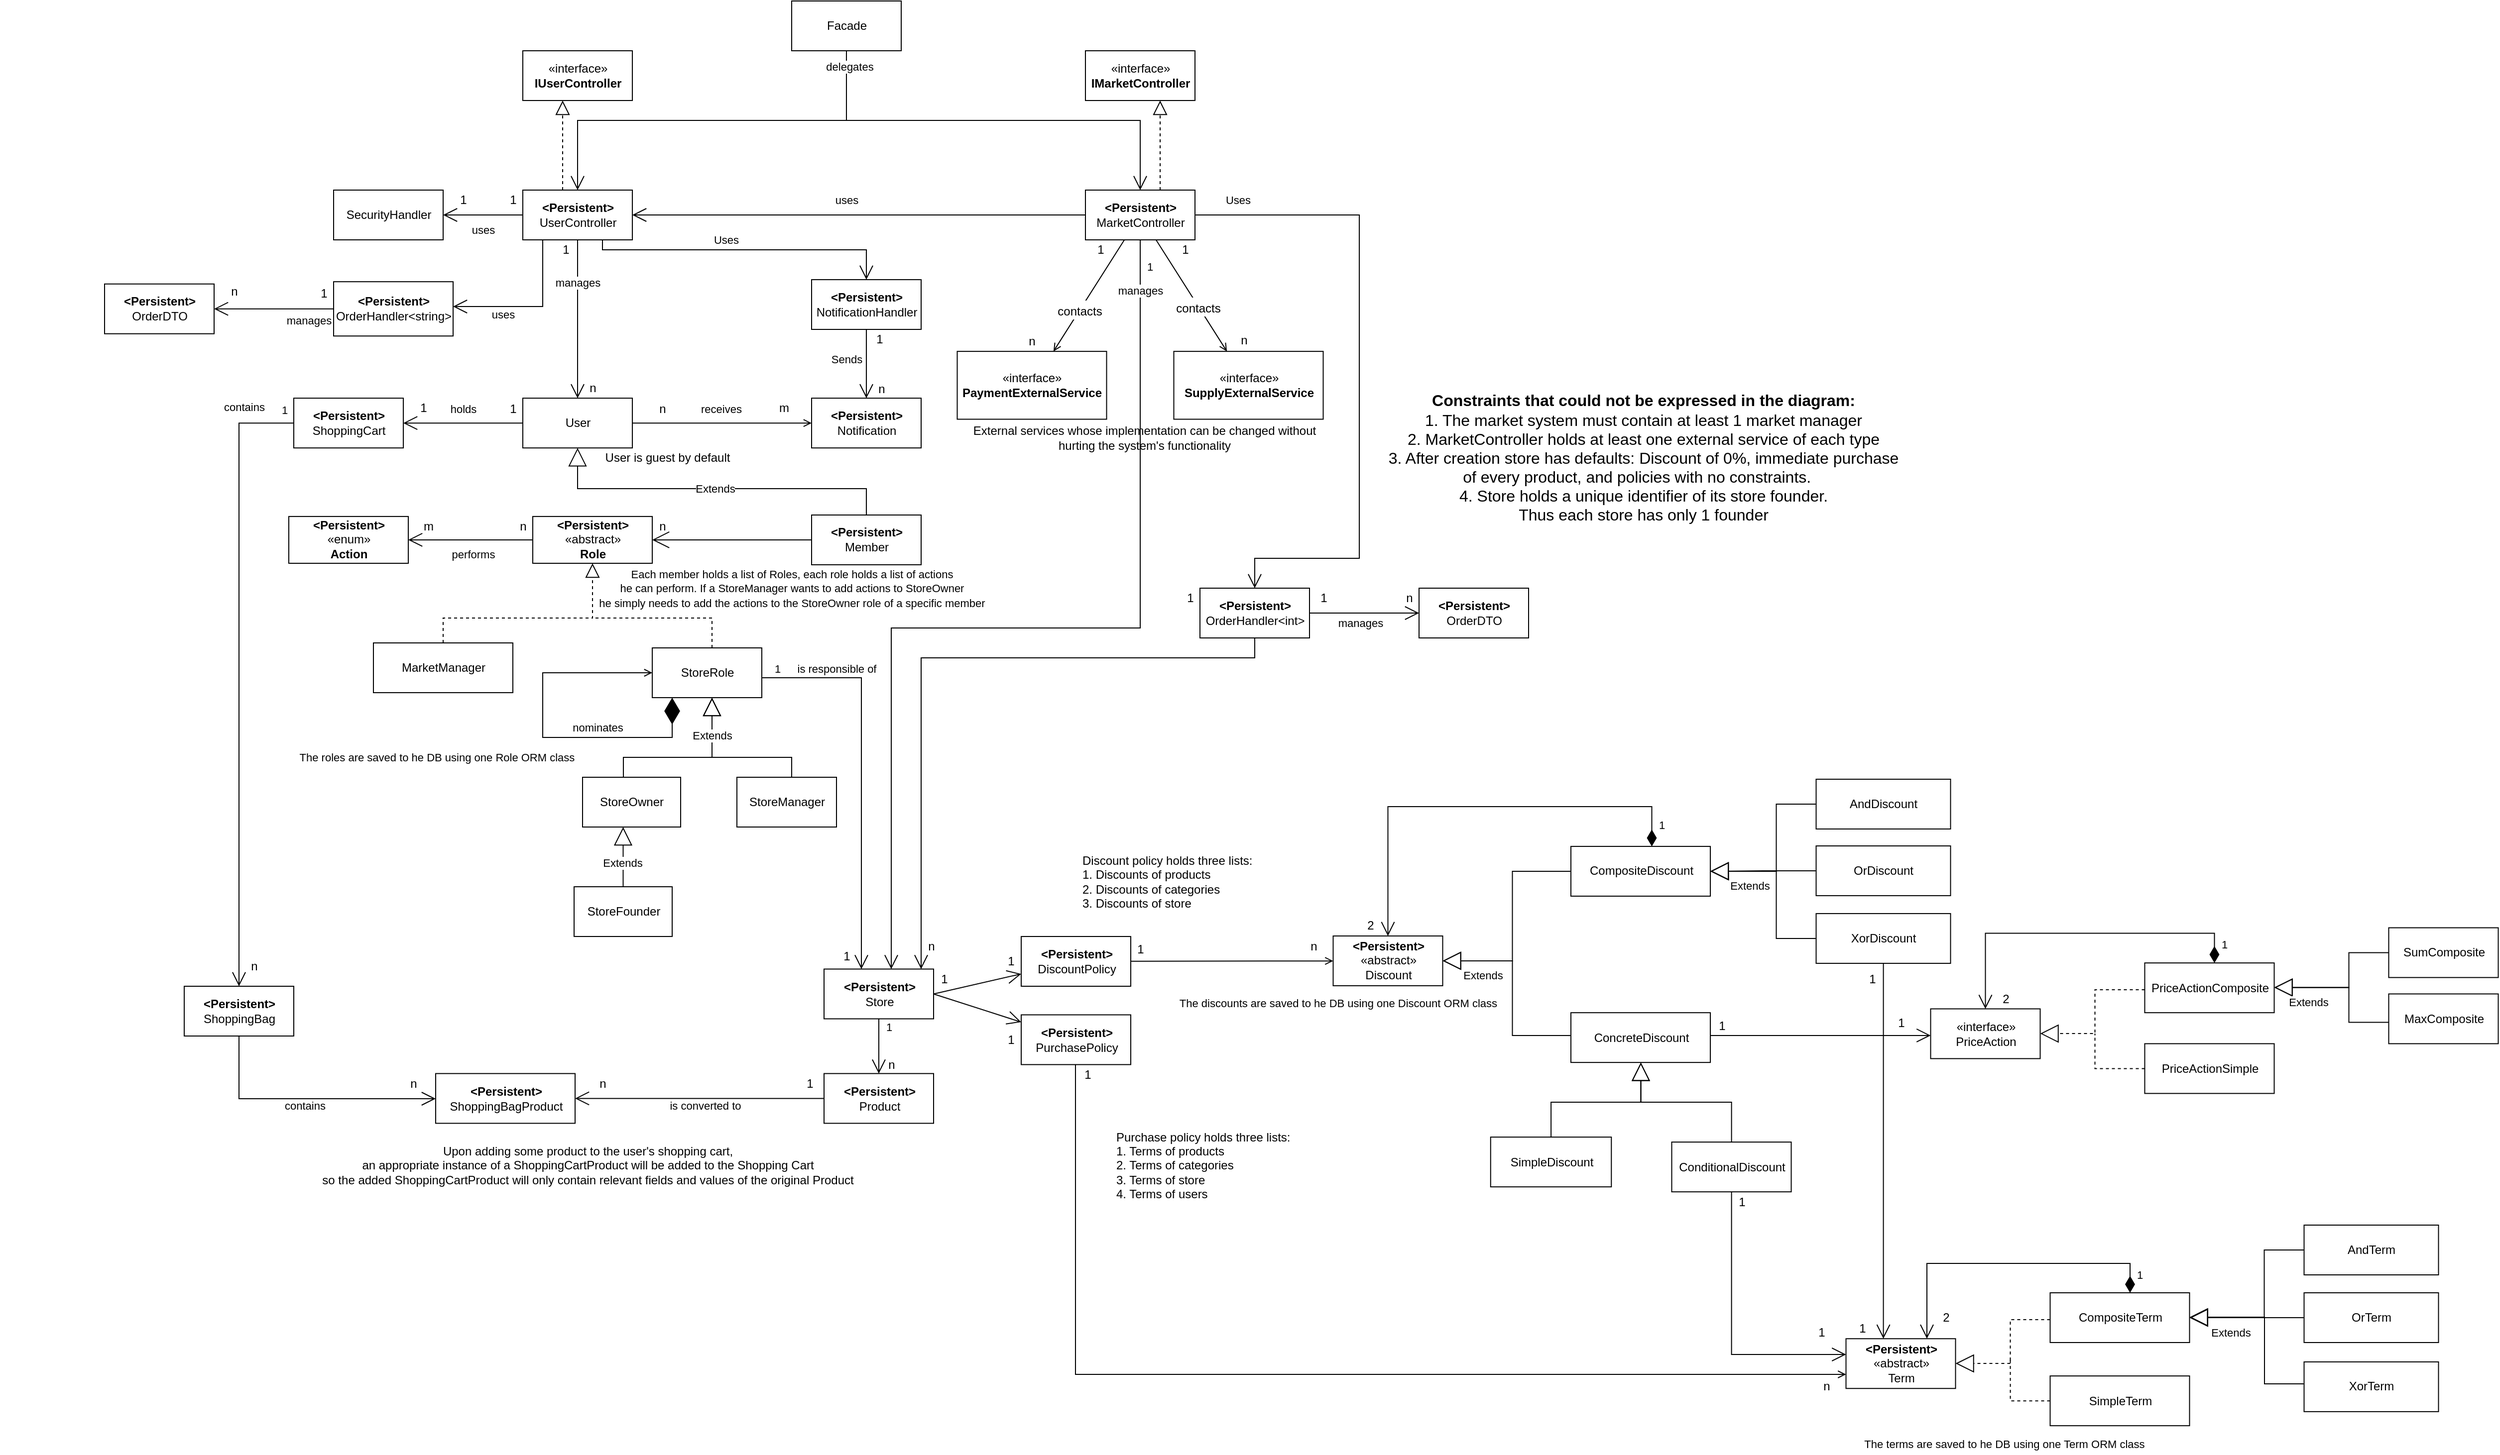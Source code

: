 <mxfile version="19.0.0" type="github" pages="3">
  <diagram id="yHEwR7OAH_B-9P_8bYFm" name="White Diagram">
    <mxGraphModel dx="2237" dy="1674" grid="1" gridSize="10" guides="1" tooltips="1" connect="1" arrows="1" fold="1" page="1" pageScale="1" pageWidth="850" pageHeight="1100" math="0" shadow="0">
      <root>
        <mxCell id="0" />
        <mxCell id="1" parent="0" />
        <mxCell id="fPwFsAP3m-tS9zJUlsK5-2" value="«interface»&lt;br&gt;&lt;b&gt;PaymentExternalService&lt;/b&gt;" style="html=1;" parent="1" vertex="1">
          <mxGeometry x="786.25" y="52.07" width="150" height="68.18" as="geometry" />
        </mxCell>
        <mxCell id="fPwFsAP3m-tS9zJUlsK5-3" value="«interface»&lt;br&gt;&lt;b&gt;SupplyExternalService&lt;/b&gt;" style="html=1;" parent="1" vertex="1">
          <mxGeometry x="1003.75" y="52.07" width="150" height="68.18" as="geometry" />
        </mxCell>
        <mxCell id="fPwFsAP3m-tS9zJUlsK5-7" value="External services whose implementation can be changed without &lt;br&gt;hurting the system&#39;s functionality" style="text;html=1;align=center;verticalAlign=middle;resizable=0;points=[];autosize=1;strokeColor=none;fillColor=none;" parent="1" vertex="1">
          <mxGeometry x="793.75" y="124.09" width="360" height="30" as="geometry" />
        </mxCell>
        <mxCell id="fPwFsAP3m-tS9zJUlsK5-8" value="&lt;b&gt;&amp;lt;Persistent&amp;gt;&lt;/b&gt;&lt;br&gt;UserController" style="html=1;" parent="1" vertex="1">
          <mxGeometry x="350" y="-110" width="110" height="50" as="geometry" />
        </mxCell>
        <mxCell id="fPwFsAP3m-tS9zJUlsK5-9" value="&lt;b&gt;&amp;lt;Persistent&amp;gt;&lt;/b&gt;&lt;br&gt;MarketController" style="html=1;" parent="1" vertex="1">
          <mxGeometry x="915" y="-110.0" width="110" height="50" as="geometry" />
        </mxCell>
        <mxCell id="fPwFsAP3m-tS9zJUlsK5-10" value="&lt;b&gt;&amp;lt;Persistent&amp;gt;&lt;/b&gt;&lt;br&gt;Notification" style="html=1;" parent="1" vertex="1">
          <mxGeometry x="640" y="99.09" width="110" height="50" as="geometry" />
        </mxCell>
        <mxCell id="fPwFsAP3m-tS9zJUlsK5-11" value="User" style="html=1;" parent="1" vertex="1">
          <mxGeometry x="350" y="99.09" width="110" height="50" as="geometry" />
        </mxCell>
        <mxCell id="fPwFsAP3m-tS9zJUlsK5-12" value="" style="endArrow=none;endFill=0;endSize=24;html=1;rounded=0;startArrow=open;startFill=0;" parent="1" source="fPwFsAP3m-tS9zJUlsK5-10" target="fPwFsAP3m-tS9zJUlsK5-11" edge="1">
          <mxGeometry width="160" relative="1" as="geometry">
            <mxPoint x="250" y="-0.91" as="sourcePoint" />
            <mxPoint x="410" y="-0.91" as="targetPoint" />
          </mxGeometry>
        </mxCell>
        <mxCell id="tpATPJUqlCKo4-XLQzQE-4" value="receives" style="edgeLabel;html=1;align=center;verticalAlign=middle;resizable=0;points=[];" parent="fPwFsAP3m-tS9zJUlsK5-12" vertex="1" connectable="0">
          <mxGeometry x="0.186" y="-1" relative="1" as="geometry">
            <mxPoint x="15" y="-13" as="offset" />
          </mxGeometry>
        </mxCell>
        <mxCell id="fPwFsAP3m-tS9zJUlsK5-13" value="n" style="text;html=1;align=center;verticalAlign=middle;resizable=0;points=[];autosize=1;strokeColor=none;fillColor=none;" parent="1" vertex="1">
          <mxGeometry x="480" y="100" width="20" height="20" as="geometry" />
        </mxCell>
        <mxCell id="fPwFsAP3m-tS9zJUlsK5-15" value="m" style="text;html=1;align=center;verticalAlign=middle;resizable=0;points=[];autosize=1;strokeColor=none;fillColor=none;" parent="1" vertex="1">
          <mxGeometry x="597" y="99.09" width="30" height="20" as="geometry" />
        </mxCell>
        <mxCell id="fPwFsAP3m-tS9zJUlsK5-18" value="1" style="text;html=1;align=center;verticalAlign=middle;resizable=0;points=[];autosize=1;strokeColor=none;fillColor=none;" parent="1" vertex="1">
          <mxGeometry x="1005" y="-60.0" width="20" height="20" as="geometry" />
        </mxCell>
        <mxCell id="fPwFsAP3m-tS9zJUlsK5-19" value="n" style="text;html=1;align=center;verticalAlign=middle;resizable=0;points=[];autosize=1;strokeColor=none;fillColor=none;" parent="1" vertex="1">
          <mxGeometry x="851.25" y="32.07" width="20" height="20" as="geometry" />
        </mxCell>
        <mxCell id="fPwFsAP3m-tS9zJUlsK5-20" value="n" style="text;html=1;align=center;verticalAlign=middle;resizable=0;points=[];autosize=1;strokeColor=none;fillColor=none;" parent="1" vertex="1">
          <mxGeometry x="1063.75" y="31.38" width="20" height="20" as="geometry" />
        </mxCell>
        <mxCell id="fPwFsAP3m-tS9zJUlsK5-21" value="1" style="text;html=1;align=center;verticalAlign=middle;resizable=0;points=[];autosize=1;strokeColor=none;fillColor=none;" parent="1" vertex="1">
          <mxGeometry x="920" y="-60" width="20" height="20" as="geometry" />
        </mxCell>
        <mxCell id="fPwFsAP3m-tS9zJUlsK5-26" value="n" style="text;html=1;align=center;verticalAlign=middle;resizable=0;points=[];autosize=1;strokeColor=none;fillColor=none;" parent="1" vertex="1">
          <mxGeometry x="410" y="79.09" width="20" height="20" as="geometry" />
        </mxCell>
        <mxCell id="fPwFsAP3m-tS9zJUlsK5-28" value="&lt;b&gt;&amp;lt;Persistent&amp;gt;&lt;/b&gt;&lt;br&gt;Member" style="html=1;" parent="1" vertex="1">
          <mxGeometry x="640" y="216.48" width="110" height="50" as="geometry" />
        </mxCell>
        <mxCell id="fPwFsAP3m-tS9zJUlsK5-29" value="StoreOwner" style="html=1;" parent="1" vertex="1">
          <mxGeometry x="410" y="480" width="98.5" height="50" as="geometry" />
        </mxCell>
        <mxCell id="fPwFsAP3m-tS9zJUlsK5-30" value="StoreManager" style="html=1;" parent="1" vertex="1">
          <mxGeometry x="565" y="480" width="100" height="50" as="geometry" />
        </mxCell>
        <mxCell id="fPwFsAP3m-tS9zJUlsK5-31" value="MarketManager" style="html=1;" parent="1" vertex="1">
          <mxGeometry x="200" y="345" width="140" height="50" as="geometry" />
        </mxCell>
        <mxCell id="fPwFsAP3m-tS9zJUlsK5-32" value="Extends" style="endArrow=block;endSize=16;endFill=0;html=1;rounded=0;edgeStyle=orthogonalEdgeStyle;" parent="1" source="fPwFsAP3m-tS9zJUlsK5-28" target="fPwFsAP3m-tS9zJUlsK5-11" edge="1">
          <mxGeometry width="160" relative="1" as="geometry">
            <mxPoint x="210" y="280" as="sourcePoint" />
            <mxPoint x="370" y="280" as="targetPoint" />
            <Array as="points">
              <mxPoint x="405" y="190" />
            </Array>
          </mxGeometry>
        </mxCell>
        <mxCell id="d0ODCzbI8RBOmcCkagFK-1" value="&lt;b&gt;&amp;lt;Persistent&amp;gt;&lt;/b&gt;&lt;br&gt;ShoppingCart" style="html=1;" parent="1" vertex="1">
          <mxGeometry x="120" y="99.09" width="110" height="50" as="geometry" />
        </mxCell>
        <mxCell id="d0ODCzbI8RBOmcCkagFK-2" value="" style="endArrow=open;endFill=1;endSize=12;html=1;rounded=0;" parent="1" source="fPwFsAP3m-tS9zJUlsK5-11" target="d0ODCzbI8RBOmcCkagFK-1" edge="1">
          <mxGeometry width="160" relative="1" as="geometry">
            <mxPoint x="492" y="290" as="sourcePoint" />
            <mxPoint x="652" y="290" as="targetPoint" />
          </mxGeometry>
        </mxCell>
        <mxCell id="tpATPJUqlCKo4-XLQzQE-5" value="holds" style="edgeLabel;html=1;align=center;verticalAlign=middle;resizable=0;points=[];" parent="d0ODCzbI8RBOmcCkagFK-2" vertex="1" connectable="0">
          <mxGeometry x="-0.199" relative="1" as="geometry">
            <mxPoint x="-12" y="-14" as="offset" />
          </mxGeometry>
        </mxCell>
        <mxCell id="d0ODCzbI8RBOmcCkagFK-3" value="1" style="text;html=1;align=center;verticalAlign=middle;resizable=0;points=[];autosize=1;strokeColor=none;fillColor=none;" parent="1" vertex="1">
          <mxGeometry x="330" y="100" width="20" height="20" as="geometry" />
        </mxCell>
        <mxCell id="d0ODCzbI8RBOmcCkagFK-4" value="1" style="text;html=1;align=center;verticalAlign=middle;resizable=0;points=[];autosize=1;strokeColor=none;fillColor=none;" parent="1" vertex="1">
          <mxGeometry x="240" y="99.09" width="20" height="20" as="geometry" />
        </mxCell>
        <mxCell id="d0ODCzbI8RBOmcCkagFK-5" value="&lt;b&gt;&amp;lt;Persistent&amp;gt;&lt;/b&gt;&lt;span style=&quot;color: rgba(0, 0, 0, 0); font-family: monospace; font-size: 0px; text-align: start;&quot;&gt;%3CmxGraphModel%3E%3Croot%3E%3CmxCell%20id%3D%220%22%2F%3E%3CmxCell%20id%3D%221%22%20parent%3D%220%22%2F%3E%3CmxCell%20id%3D%222%22%20value%3D%22%26lt%3Bfont%20style%3D%26quot%3Bfont-size%3A%2011px%26quot%3B%26gt%3BEach%20member%20holds%20a%20list%20of%20Roles%2C%20each%20role%20holds%20a%20list%20of%20actions%20%26lt%3Bbr%26gt%3Bhe%20can%20perform.%20If%20a%20StoreManager%20wants%20to%20add%20actions%20to%20StoreOwner%26lt%3Bbr%26gt%3Bhe%20simply%20needs%20to%20add%20the%20actions%20to%20the%20StoreOwner%20role%20of%20a%20specific%20member%26lt%3Bbr%26gt%3B%26lt%3B%2Ffont%26gt%3B%22%20style%3D%22text%3Bhtml%3D1%3Balign%3Dcenter%3BverticalAlign%3Dmiddle%3Bresizable%3D0%3Bpoints%3D%5B%5D%3Bautosize%3D1%3BstrokeColor%3Dnone%3BfillColor%3Dnone%3B%22%20vertex%3D%221%22%20parent%3D%221%22%3E%3CmxGeometry%20x%3D%22420%22%20y%3D%22265%22%20width%3D%22400%22%20height%3D%2250%22%20as%3D%22geometry%22%2F%3E%3C%2FmxCell%3E%3C%2Froot%3E%3C%2FmxGraphModel%3E&lt;/span&gt;&lt;span style=&quot;color: rgba(0, 0, 0, 0); font-family: monospace; font-size: 0px; text-align: start;&quot;&gt;%3CmxGraphModel%3E%3Croot%3E%3CmxCell%20id%3D%220%22%2F%3E%3CmxCell%20id%3D%221%22%20parent%3D%220%22%2F%3E%3CmxCell%20id%3D%222%22%20value%3D%22%26lt%3Bfont%20style%3D%26quot%3Bfont-size%3A%2011px%26quot%3B%26gt%3BEach%20member%20holds%20a%20list%20of%20Roles%2C%20each%20role%20holds%20a%20list%20of%20actions%20%26lt%3Bbr%26gt%3Bhe%20can%20perform.%20If%20a%20StoreManager%20wants%20to%20add%20actions%20to%20StoreOwner%26lt%3Bbr%26gt%3Bhe%20simply%20needs%20to%20add%20the%20actions%20to%20the%20StoreOwner%20role%20of%20a%20specific%20member%26lt%3Bbr%26gt%3B%26lt%3B%2Ffont%26gt%3B%22%20style%3D%22text%3Bhtml%3D1%3Balign%3Dcenter%3BverticalAlign%3Dmiddle%3Bresizable%3D0%3Bpoints%3D%5B%5D%3Bautosize%3D1%3BstrokeColor%3Dnone%3BfillColor%3Dnone%3B%22%20vertex%3D%221%22%20parent%3D%221%22%3E%3CmxGeometry%20x%3D%22420%22%20y%3D%22265%22%20width%3D%22400%22%20height%3D%2250%22%20as%3D%22geometry%22%2F%3E%3C%2FmxCell%3E%3C%2Froot%3E%3C%2FmxGraphModel%3E&lt;/span&gt;&lt;br&gt;Store" style="html=1;" parent="1" vertex="1">
          <mxGeometry x="652.5" y="672.72" width="110" height="50" as="geometry" />
        </mxCell>
        <mxCell id="d0ODCzbI8RBOmcCkagFK-6" value="&lt;b&gt;&amp;lt;Persistent&amp;gt;&lt;/b&gt;&lt;br&gt;Product" style="html=1;" parent="1" vertex="1">
          <mxGeometry x="652.5" y="777.72" width="110" height="50" as="geometry" />
        </mxCell>
        <mxCell id="d0ODCzbI8RBOmcCkagFK-11" value="1" style="endArrow=open;html=1;endSize=12;startArrow=none;startSize=14;startFill=0;edgeStyle=orthogonalEdgeStyle;align=left;verticalAlign=bottom;rounded=0;" parent="1" source="d0ODCzbI8RBOmcCkagFK-5" target="d0ODCzbI8RBOmcCkagFK-6" edge="1">
          <mxGeometry x="-0.372" y="6" relative="1" as="geometry">
            <mxPoint x="977.5" y="497.72" as="sourcePoint" />
            <mxPoint x="1137.5" y="497.72" as="targetPoint" />
            <mxPoint x="-1" as="offset" />
          </mxGeometry>
        </mxCell>
        <mxCell id="d0ODCzbI8RBOmcCkagFK-12" value="n" style="text;html=1;align=center;verticalAlign=middle;resizable=0;points=[];autosize=1;strokeColor=none;fillColor=none;" parent="1" vertex="1">
          <mxGeometry x="710" y="758.72" width="20" height="20" as="geometry" />
        </mxCell>
        <mxCell id="d0ODCzbI8RBOmcCkagFK-14" value="1" style="endArrow=open;html=1;endSize=12;startArrow=none;startSize=14;startFill=0;edgeStyle=orthogonalEdgeStyle;align=left;verticalAlign=bottom;rounded=0;endFill=0;" parent="1" source="fPwFsAP3m-tS9zJUlsK5-9" target="d0ODCzbI8RBOmcCkagFK-5" edge="1">
          <mxGeometry x="-0.928" y="5" relative="1" as="geometry">
            <mxPoint x="560" y="390" as="sourcePoint" />
            <mxPoint x="720" y="390" as="targetPoint" />
            <Array as="points">
              <mxPoint x="970" y="330" />
              <mxPoint x="720" y="330" />
            </Array>
            <mxPoint as="offset" />
          </mxGeometry>
        </mxCell>
        <mxCell id="tpATPJUqlCKo4-XLQzQE-2" value="manages" style="edgeLabel;html=1;align=center;verticalAlign=middle;resizable=0;points=[];" parent="d0ODCzbI8RBOmcCkagFK-14" vertex="1" connectable="0">
          <mxGeometry x="-0.827" y="-1" relative="1" as="geometry">
            <mxPoint x="1" y="-34" as="offset" />
          </mxGeometry>
        </mxCell>
        <mxCell id="d0ODCzbI8RBOmcCkagFK-16" value="1" style="text;html=1;align=center;verticalAlign=middle;resizable=0;points=[];autosize=1;strokeColor=none;fillColor=none;" parent="1" vertex="1">
          <mxGeometry x="665" y="650" width="20" height="20" as="geometry" />
        </mxCell>
        <mxCell id="d0ODCzbI8RBOmcCkagFK-17" value="1" style="endArrow=open;html=1;endSize=12;startArrow=none;startSize=14;startFill=0;edgeStyle=orthogonalEdgeStyle;align=left;verticalAlign=bottom;rounded=0;endFill=0;" parent="1" source="d0ODCzbI8RBOmcCkagFK-1" target="VDU5vFYsGi9VkVrkisE9-1" edge="1">
          <mxGeometry x="-0.953" y="-4" relative="1" as="geometry">
            <mxPoint x="560" y="340" as="sourcePoint" />
            <mxPoint x="720" y="340" as="targetPoint" />
            <Array as="points">
              <mxPoint x="65" y="124" />
            </Array>
            <mxPoint as="offset" />
          </mxGeometry>
        </mxCell>
        <mxCell id="edO6LYkduD3xOUjTa4B0-8" value="contains" style="edgeLabel;html=1;align=center;verticalAlign=middle;resizable=0;points=[];" parent="d0ODCzbI8RBOmcCkagFK-17" vertex="1" connectable="0">
          <mxGeometry x="-0.497" y="1" relative="1" as="geometry">
            <mxPoint x="4" y="-117" as="offset" />
          </mxGeometry>
        </mxCell>
        <mxCell id="d0ODCzbI8RBOmcCkagFK-18" value="n" style="text;html=1;align=center;verticalAlign=middle;resizable=0;points=[];autosize=1;strokeColor=none;fillColor=none;" parent="1" vertex="1">
          <mxGeometry x="70" y="660" width="20" height="20" as="geometry" />
        </mxCell>
        <mxCell id="d0ODCzbI8RBOmcCkagFK-20" value="&lt;b&gt;&amp;lt;Persistent&amp;gt;&lt;/b&gt;&lt;br&gt;ShoppingBagProduct" style="html=1;" parent="1" vertex="1">
          <mxGeometry x="262.5" y="777.72" width="140" height="50" as="geometry" />
        </mxCell>
        <mxCell id="d0ODCzbI8RBOmcCkagFK-23" value="" style="endArrow=open;endFill=1;endSize=12;html=1;rounded=0;" parent="1" source="d0ODCzbI8RBOmcCkagFK-6" target="d0ODCzbI8RBOmcCkagFK-20" edge="1">
          <mxGeometry width="160" relative="1" as="geometry">
            <mxPoint x="1127.5" y="557.27" as="sourcePoint" />
            <mxPoint x="447.5" y="802.72" as="targetPoint" />
          </mxGeometry>
        </mxCell>
        <mxCell id="d0ODCzbI8RBOmcCkagFK-26" value="is converted to" style="edgeLabel;html=1;align=center;verticalAlign=middle;resizable=0;points=[];" parent="d0ODCzbI8RBOmcCkagFK-23" vertex="1" connectable="0">
          <mxGeometry x="-0.175" y="1" relative="1" as="geometry">
            <mxPoint x="-17" y="6" as="offset" />
          </mxGeometry>
        </mxCell>
        <mxCell id="d0ODCzbI8RBOmcCkagFK-24" value="1" style="text;html=1;align=center;verticalAlign=middle;resizable=0;points=[];autosize=1;strokeColor=none;fillColor=none;" parent="1" vertex="1">
          <mxGeometry x="627.5" y="777.72" width="20" height="20" as="geometry" />
        </mxCell>
        <mxCell id="d0ODCzbI8RBOmcCkagFK-25" value="n" style="text;html=1;align=center;verticalAlign=middle;resizable=0;points=[];autosize=1;strokeColor=none;fillColor=none;" parent="1" vertex="1">
          <mxGeometry x="420" y="777.72" width="20" height="20" as="geometry" />
        </mxCell>
        <mxCell id="d0ODCzbI8RBOmcCkagFK-27" value="Upon adding some product to the user&#39;s shopping cart,&lt;br&gt;an appropriate instance of a ShoppingCartProduct will be added to the Shopping Cart&lt;br&gt;so the added ShoppingCartProduct will only contain relevant fields and values of the original Product" style="text;html=1;align=center;verticalAlign=middle;resizable=0;points=[];autosize=1;strokeColor=none;fillColor=none;" parent="1" vertex="1">
          <mxGeometry x="140" y="845.45" width="550" height="50" as="geometry" />
        </mxCell>
        <mxCell id="d0ODCzbI8RBOmcCkagFK-28" value="User is guest by default" style="text;html=1;align=center;verticalAlign=middle;resizable=0;points=[];autosize=1;strokeColor=none;fillColor=none;" parent="1" vertex="1">
          <mxGeometry x="425" y="149.09" width="140" height="20" as="geometry" />
        </mxCell>
        <mxCell id="d0ODCzbI8RBOmcCkagFK-29" value="1" style="endArrow=open;html=1;endSize=12;startArrow=none;startSize=14;startFill=0;edgeStyle=orthogonalEdgeStyle;align=left;verticalAlign=bottom;rounded=0;endFill=0;" parent="1" source="d0ODCzbI8RBOmcCkagFK-40" target="d0ODCzbI8RBOmcCkagFK-5" edge="1">
          <mxGeometry x="-0.944" relative="1" as="geometry">
            <mxPoint x="574" y="570" as="sourcePoint" />
            <mxPoint x="785.5" y="410" as="targetPoint" />
            <Array as="points">
              <mxPoint x="690" y="380" />
            </Array>
            <mxPoint as="offset" />
          </mxGeometry>
        </mxCell>
        <mxCell id="tpATPJUqlCKo4-XLQzQE-1" value="is responsible of" style="edgeLabel;html=1;align=center;verticalAlign=middle;resizable=0;points=[];" parent="d0ODCzbI8RBOmcCkagFK-29" vertex="1" connectable="0">
          <mxGeometry x="0.551" relative="1" as="geometry">
            <mxPoint x="-25" y="-214" as="offset" />
          </mxGeometry>
        </mxCell>
        <mxCell id="d0ODCzbI8RBOmcCkagFK-31" value="1" style="text;html=1;align=center;verticalAlign=middle;resizable=0;points=[];autosize=1;strokeColor=none;fillColor=none;" parent="1" vertex="1">
          <mxGeometry x="382.5" y="-60" width="20" height="20" as="geometry" />
        </mxCell>
        <mxCell id="d0ODCzbI8RBOmcCkagFK-33" value="&lt;b&gt;&amp;lt;Persistent&amp;gt;&lt;/b&gt;&lt;br&gt;DiscountPolicy" style="html=1;" parent="1" vertex="1">
          <mxGeometry x="850.5" y="640.0" width="110" height="50" as="geometry" />
        </mxCell>
        <mxCell id="d0ODCzbI8RBOmcCkagFK-34" value="&lt;b&gt;&amp;lt;Persistent&amp;gt;&lt;/b&gt;&lt;br&gt;PurchasePolicy" style="html=1;" parent="1" vertex="1">
          <mxGeometry x="850.5" y="718.72" width="110" height="50" as="geometry" />
        </mxCell>
        <mxCell id="d0ODCzbI8RBOmcCkagFK-35" value="" style="endArrow=open;endFill=1;endSize=12;html=1;rounded=0;exitX=1;exitY=0.5;exitDx=0;exitDy=0;" parent="1" source="d0ODCzbI8RBOmcCkagFK-5" target="d0ODCzbI8RBOmcCkagFK-33" edge="1">
          <mxGeometry width="160" relative="1" as="geometry">
            <mxPoint x="763" y="710" as="sourcePoint" />
            <mxPoint x="2091.5" y="430" as="targetPoint" />
          </mxGeometry>
        </mxCell>
        <mxCell id="d0ODCzbI8RBOmcCkagFK-36" value="" style="endArrow=open;endFill=1;endSize=12;html=1;rounded=0;exitX=1;exitY=0.5;exitDx=0;exitDy=0;" parent="1" source="d0ODCzbI8RBOmcCkagFK-5" target="d0ODCzbI8RBOmcCkagFK-34" edge="1">
          <mxGeometry width="160" relative="1" as="geometry">
            <mxPoint x="763" y="710" as="sourcePoint" />
            <mxPoint x="2111.5" y="406.517" as="targetPoint" />
          </mxGeometry>
        </mxCell>
        <mxCell id="d0ODCzbI8RBOmcCkagFK-37" value="" style="endArrow=none;endFill=0;endSize=24;html=1;rounded=0;startArrow=open;startFill=0;" parent="1" source="ouZ_avyF0S59WjHm_rqH-19" target="d0ODCzbI8RBOmcCkagFK-33" edge="1">
          <mxGeometry width="160" relative="1" as="geometry">
            <mxPoint x="1043.75" y="665" as="sourcePoint" />
            <mxPoint x="1795.5" y="610.46" as="targetPoint" />
          </mxGeometry>
        </mxCell>
        <mxCell id="d0ODCzbI8RBOmcCkagFK-39" value="n" style="text;html=1;align=center;verticalAlign=middle;resizable=0;points=[];autosize=1;strokeColor=none;fillColor=none;" parent="1" vertex="1">
          <mxGeometry x="1133.75" y="640.0" width="20" height="20" as="geometry" />
        </mxCell>
        <mxCell id="d0ODCzbI8RBOmcCkagFK-40" value="StoreRole" style="html=1;" parent="1" vertex="1">
          <mxGeometry x="480" y="350" width="110" height="50" as="geometry" />
        </mxCell>
        <mxCell id="DufsHXcZonSDjpQGOB2f-1" value="&lt;font style=&quot;font-size: 11px&quot;&gt;Each member holds a list of Roles, each role holds a list of actions &lt;br&gt;he can perform. If a StoreManager wants to add actions to StoreOwner&lt;br&gt;he simply needs to add the actions to the StoreOwner role of a specific member&lt;br&gt;&lt;/font&gt;" style="text;html=1;align=center;verticalAlign=middle;resizable=0;points=[];autosize=1;strokeColor=none;fillColor=none;" parent="1" vertex="1">
          <mxGeometry x="420" y="265" width="400" height="50" as="geometry" />
        </mxCell>
        <mxCell id="DufsHXcZonSDjpQGOB2f-8" value="" style="endArrow=block;endSize=16;endFill=0;html=1;rounded=0;fontSize=11;edgeStyle=orthogonalEdgeStyle;" parent="1" source="fPwFsAP3m-tS9zJUlsK5-29" target="d0ODCzbI8RBOmcCkagFK-40" edge="1">
          <mxGeometry width="160" relative="1" as="geometry">
            <mxPoint x="660" y="440" as="sourcePoint" />
            <mxPoint x="820" y="440" as="targetPoint" />
            <Array as="points">
              <mxPoint x="451" y="460" />
              <mxPoint x="540" y="460" />
            </Array>
          </mxGeometry>
        </mxCell>
        <mxCell id="DufsHXcZonSDjpQGOB2f-9" value="Extends" style="endArrow=block;endSize=16;endFill=0;html=1;rounded=0;fontSize=11;edgeStyle=orthogonalEdgeStyle;" parent="1" source="fPwFsAP3m-tS9zJUlsK5-30" target="d0ODCzbI8RBOmcCkagFK-40" edge="1">
          <mxGeometry x="0.529" width="160" relative="1" as="geometry">
            <mxPoint x="620" y="420" as="sourcePoint" />
            <mxPoint x="780" y="420" as="targetPoint" />
            <Array as="points">
              <mxPoint x="620" y="460" />
              <mxPoint x="540" y="460" />
            </Array>
            <mxPoint as="offset" />
          </mxGeometry>
        </mxCell>
        <mxCell id="DufsHXcZonSDjpQGOB2f-10" value="&lt;b&gt;&amp;lt;Persistent&amp;gt;&lt;/b&gt;&lt;br&gt;«abstract»&lt;br&gt;&lt;b&gt;Role&lt;/b&gt;" style="html=1;" parent="1" vertex="1">
          <mxGeometry x="360" y="217.96" width="120" height="47.04" as="geometry" />
        </mxCell>
        <mxCell id="DufsHXcZonSDjpQGOB2f-11" value="&lt;b&gt;&amp;lt;Persistent&amp;gt;&lt;/b&gt;&lt;br&gt;«enum»&lt;br&gt;&lt;b&gt;Action&lt;/b&gt;" style="html=1;" parent="1" vertex="1">
          <mxGeometry x="115" y="217.96" width="120" height="47.04" as="geometry" />
        </mxCell>
        <mxCell id="DufsHXcZonSDjpQGOB2f-13" value="" style="endArrow=open;html=1;endSize=12;startArrow=none;startSize=14;startFill=0;edgeStyle=orthogonalEdgeStyle;align=left;verticalAlign=bottom;rounded=0;endFill=0;" parent="1" source="DufsHXcZonSDjpQGOB2f-10" target="DufsHXcZonSDjpQGOB2f-11" edge="1">
          <mxGeometry x="-1" y="3" relative="1" as="geometry">
            <mxPoint x="915" y="884.09" as="sourcePoint" />
            <mxPoint x="1005" y="884.09" as="targetPoint" />
          </mxGeometry>
        </mxCell>
        <mxCell id="tpATPJUqlCKo4-XLQzQE-6" value="performs" style="edgeLabel;html=1;align=center;verticalAlign=middle;resizable=0;points=[];" parent="DufsHXcZonSDjpQGOB2f-13" vertex="1" connectable="0">
          <mxGeometry x="-0.155" y="-1" relative="1" as="geometry">
            <mxPoint x="-7" y="15" as="offset" />
          </mxGeometry>
        </mxCell>
        <mxCell id="DufsHXcZonSDjpQGOB2f-15" value="m" style="text;html=1;align=center;verticalAlign=middle;resizable=0;points=[];autosize=1;strokeColor=none;fillColor=none;" parent="1" vertex="1">
          <mxGeometry x="240" y="217.96" width="30" height="20" as="geometry" />
        </mxCell>
        <mxCell id="DufsHXcZonSDjpQGOB2f-16" value="n" style="text;html=1;align=center;verticalAlign=middle;resizable=0;points=[];autosize=1;strokeColor=none;fillColor=none;" parent="1" vertex="1">
          <mxGeometry x="480" y="217.96" width="20" height="20" as="geometry" />
        </mxCell>
        <mxCell id="DufsHXcZonSDjpQGOB2f-19" value="" style="endArrow=block;dashed=1;endFill=0;endSize=12;html=1;rounded=0;fontSize=11;edgeStyle=orthogonalEdgeStyle;" parent="1" source="fPwFsAP3m-tS9zJUlsK5-31" target="DufsHXcZonSDjpQGOB2f-10" edge="1">
          <mxGeometry width="160" relative="1" as="geometry">
            <mxPoint x="600" y="380" as="sourcePoint" />
            <mxPoint x="760" y="380" as="targetPoint" />
            <Array as="points">
              <mxPoint x="270" y="320" />
              <mxPoint x="420" y="320" />
            </Array>
          </mxGeometry>
        </mxCell>
        <mxCell id="DufsHXcZonSDjpQGOB2f-20" value="" style="endArrow=none;dashed=1;endFill=0;endSize=12;html=1;rounded=0;fontSize=11;edgeStyle=orthogonalEdgeStyle;" parent="1" source="d0ODCzbI8RBOmcCkagFK-40" edge="1">
          <mxGeometry width="160" relative="1" as="geometry">
            <mxPoint x="280.03" y="355" as="sourcePoint" />
            <mxPoint x="420" y="320" as="targetPoint" />
            <Array as="points">
              <mxPoint x="540" y="320" />
            </Array>
          </mxGeometry>
        </mxCell>
        <mxCell id="DufsHXcZonSDjpQGOB2f-21" value="" style="endArrow=none;endFill=0;endSize=24;html=1;rounded=0;startArrow=open;edgeStyle=orthogonalEdgeStyle;startFill=0;startSize=15;" parent="1" source="DufsHXcZonSDjpQGOB2f-10" target="fPwFsAP3m-tS9zJUlsK5-28" edge="1">
          <mxGeometry width="160" relative="1" as="geometry">
            <mxPoint x="740" y="134.09" as="sourcePoint" />
            <mxPoint x="470" y="134.09" as="targetPoint" />
          </mxGeometry>
        </mxCell>
        <mxCell id="DufsHXcZonSDjpQGOB2f-22" value="n" style="text;html=1;align=center;verticalAlign=middle;resizable=0;points=[];autosize=1;strokeColor=none;fillColor=none;" parent="1" vertex="1">
          <mxGeometry x="340" y="217.96" width="20" height="20" as="geometry" />
        </mxCell>
        <mxCell id="DufsHXcZonSDjpQGOB2f-23" value="" style="endArrow=none;endFill=0;endSize=24;html=1;rounded=0;" parent="1" source="DufsHXcZonSDjpQGOB2f-10" target="DufsHXcZonSDjpQGOB2f-22" edge="1">
          <mxGeometry width="160" relative="1" as="geometry">
            <mxPoint x="360" y="241.085" as="sourcePoint" />
            <mxPoint x="250" y="240.362" as="targetPoint" />
          </mxGeometry>
        </mxCell>
        <mxCell id="DufsHXcZonSDjpQGOB2f-24" value="" style="endArrow=diamondThin;endFill=1;endSize=24;html=1;rounded=0;startArrow=open;edgeStyle=orthogonalEdgeStyle;startFill=0;" parent="1" source="d0ODCzbI8RBOmcCkagFK-40" target="d0ODCzbI8RBOmcCkagFK-40" edge="1">
          <mxGeometry width="160" relative="1" as="geometry">
            <mxPoint x="370.0" y="251.085" as="sourcePoint" />
            <mxPoint x="260" y="250.362" as="targetPoint" />
            <Array as="points">
              <mxPoint x="370" y="375" />
              <mxPoint x="370" y="440" />
              <mxPoint x="500" y="440" />
            </Array>
          </mxGeometry>
        </mxCell>
        <mxCell id="CmI62S7ZoetEB8z4Cxrb-1" value="nominates" style="edgeLabel;html=1;align=center;verticalAlign=middle;resizable=0;points=[];" parent="DufsHXcZonSDjpQGOB2f-24" vertex="1" connectable="0">
          <mxGeometry x="0.322" y="2" relative="1" as="geometry">
            <mxPoint x="2" y="-8" as="offset" />
          </mxGeometry>
        </mxCell>
        <mxCell id="DufsHXcZonSDjpQGOB2f-25" value="StoreFounder" style="html=1;" parent="1" vertex="1">
          <mxGeometry x="401.5" y="590" width="98.5" height="50" as="geometry" />
        </mxCell>
        <mxCell id="DufsHXcZonSDjpQGOB2f-26" value="Extends" style="endArrow=block;endSize=16;endFill=0;html=1;rounded=0;fontSize=11;edgeStyle=orthogonalEdgeStyle;" parent="1" source="DufsHXcZonSDjpQGOB2f-25" target="fPwFsAP3m-tS9zJUlsK5-29" edge="1">
          <mxGeometry x="-0.2" y="1" width="160" relative="1" as="geometry">
            <mxPoint x="280" y="490.0" as="sourcePoint" />
            <mxPoint x="360" y="400" as="targetPoint" />
            <Array as="points">
              <mxPoint x="440" y="530" />
              <mxPoint x="440" y="530" />
            </Array>
            <mxPoint as="offset" />
          </mxGeometry>
        </mxCell>
        <mxCell id="DufsHXcZonSDjpQGOB2f-27" value="&lt;font style=&quot;font-size: 11px&quot;&gt;&lt;br&gt;&lt;/font&gt;" style="text;html=1;align=center;verticalAlign=middle;resizable=0;points=[];autosize=1;strokeColor=none;fillColor=none;" parent="1" vertex="1">
          <mxGeometry x="-175" y="149.09" width="20" height="20" as="geometry" />
        </mxCell>
        <mxCell id="e2aQ83muvxmv_wt6DRNk-1" value="&lt;b&gt;&amp;lt;Persistent&amp;gt;&lt;/b&gt;&lt;br&gt;OrderDTO" style="html=1;" parent="1" vertex="1">
          <mxGeometry x="1250" y="290" width="110" height="50" as="geometry" />
        </mxCell>
        <mxCell id="e2aQ83muvxmv_wt6DRNk-4" value="n" style="text;html=1;align=center;verticalAlign=middle;resizable=0;points=[];autosize=1;strokeColor=none;fillColor=none;" parent="1" vertex="1">
          <mxGeometry x="1230" y="290" width="20" height="20" as="geometry" />
        </mxCell>
        <mxCell id="VDU5vFYsGi9VkVrkisE9-1" value="&lt;b&gt;&amp;lt;Persistent&amp;gt;&lt;/b&gt;&lt;br&gt;ShoppingBag" style="html=1;" parent="1" vertex="1">
          <mxGeometry x="10" y="690" width="110" height="50" as="geometry" />
        </mxCell>
        <mxCell id="VDU5vFYsGi9VkVrkisE9-2" value="" style="endArrow=open;html=1;endSize=12;startArrow=none;startSize=14;startFill=0;edgeStyle=orthogonalEdgeStyle;align=left;verticalAlign=bottom;rounded=0;endFill=0;" parent="1" source="VDU5vFYsGi9VkVrkisE9-1" target="d0ODCzbI8RBOmcCkagFK-20" edge="1">
          <mxGeometry x="-0.58" y="-25" relative="1" as="geometry">
            <mxPoint x="130" y="134.1" as="sourcePoint" />
            <mxPoint x="75" y="700" as="targetPoint" />
            <Array as="points">
              <mxPoint x="65" y="803" />
            </Array>
            <mxPoint as="offset" />
          </mxGeometry>
        </mxCell>
        <mxCell id="edO6LYkduD3xOUjTa4B0-7" value="contains" style="edgeLabel;html=1;align=center;verticalAlign=middle;resizable=0;points=[];" parent="VDU5vFYsGi9VkVrkisE9-2" vertex="1" connectable="0">
          <mxGeometry x="-0.199" relative="1" as="geometry">
            <mxPoint x="24" y="7" as="offset" />
          </mxGeometry>
        </mxCell>
        <mxCell id="VDU5vFYsGi9VkVrkisE9-3" value="n" style="text;html=1;align=center;verticalAlign=middle;resizable=0;points=[];autosize=1;strokeColor=none;fillColor=none;" parent="1" vertex="1">
          <mxGeometry x="230" y="777.72" width="20" height="20" as="geometry" />
        </mxCell>
        <mxCell id="VDU5vFYsGi9VkVrkisE9-4" value="" style="endArrow=none;endFill=0;endSize=24;html=1;rounded=0;startArrow=open;startFill=0;" parent="1" source="fPwFsAP3m-tS9zJUlsK5-2" target="fPwFsAP3m-tS9zJUlsK5-9" edge="1">
          <mxGeometry width="160" relative="1" as="geometry">
            <mxPoint x="725" y="400.85" as="sourcePoint" />
            <mxPoint x="885" y="400.85" as="targetPoint" />
          </mxGeometry>
        </mxCell>
        <mxCell id="VDU5vFYsGi9VkVrkisE9-8" value="&lt;font style=&quot;font-size: 12px&quot;&gt;contacts&lt;/font&gt;" style="edgeLabel;html=1;align=center;verticalAlign=middle;resizable=0;points=[];fontSize=16;" parent="VDU5vFYsGi9VkVrkisE9-4" connectable="0" vertex="1">
          <mxGeometry x="-0.234" relative="1" as="geometry">
            <mxPoint x="-2" y="1" as="offset" />
          </mxGeometry>
        </mxCell>
        <mxCell id="VDU5vFYsGi9VkVrkisE9-5" value="" style="endArrow=none;endFill=0;endSize=24;html=1;rounded=0;startArrow=open;startFill=0;" parent="1" source="fPwFsAP3m-tS9zJUlsK5-3" target="fPwFsAP3m-tS9zJUlsK5-9" edge="1">
          <mxGeometry width="160" relative="1" as="geometry">
            <mxPoint x="725" y="400.85" as="sourcePoint" />
            <mxPoint x="885" y="400.85" as="targetPoint" />
          </mxGeometry>
        </mxCell>
        <mxCell id="VDU5vFYsGi9VkVrkisE9-7" value="&lt;font style=&quot;font-size: 12px&quot;&gt;contacts&lt;/font&gt;" style="edgeLabel;html=1;align=center;verticalAlign=middle;resizable=0;points=[];fontSize=16;" parent="VDU5vFYsGi9VkVrkisE9-5" connectable="0" vertex="1">
          <mxGeometry x="-0.186" relative="1" as="geometry">
            <mxPoint as="offset" />
          </mxGeometry>
        </mxCell>
        <mxCell id="VDU5vFYsGi9VkVrkisE9-6" value="&lt;font style=&quot;font-size: 16px&quot;&gt;&lt;b&gt;Constraints that could not be expressed in the diagram:&lt;/b&gt;&lt;br&gt;1. The market system must contain at least 1 market manager&lt;br&gt;2. MarketController holds at least one external service of each type&lt;br&gt;3. After creation store has defaults: Discount of 0%, immediate purchase&lt;br&gt;of every product, and policies with no constraints.&amp;nbsp; &amp;nbsp;&lt;br&gt;4. Store holds a unique identifier of its store founder. &lt;br&gt;Thus each store has only 1 founder&lt;br&gt;&lt;/font&gt;" style="text;html=1;align=center;verticalAlign=middle;resizable=0;points=[];autosize=1;strokeColor=none;fillColor=none;" parent="1" vertex="1">
          <mxGeometry x="1210" y="104.09" width="530" height="110" as="geometry" />
        </mxCell>
        <mxCell id="dJZSWzfY2ZX_88Ill17I-8" value="Facade" style="html=1;" parent="1" vertex="1">
          <mxGeometry x="620" y="-300" width="110" height="50" as="geometry" />
        </mxCell>
        <mxCell id="dJZSWzfY2ZX_88Ill17I-9" value="" style="endArrow=open;endFill=1;endSize=12;html=1;rounded=0;edgeStyle=orthogonalEdgeStyle;" parent="1" source="dJZSWzfY2ZX_88Ill17I-8" target="fPwFsAP3m-tS9zJUlsK5-9" edge="1">
          <mxGeometry width="160" relative="1" as="geometry">
            <mxPoint x="580" y="330" as="sourcePoint" />
            <mxPoint x="740" y="330" as="targetPoint" />
            <Array as="points">
              <mxPoint x="675" y="-180" />
              <mxPoint x="970" y="-180" />
            </Array>
          </mxGeometry>
        </mxCell>
        <mxCell id="dJZSWzfY2ZX_88Ill17I-10" value="" style="endArrow=open;endFill=1;endSize=12;html=1;rounded=0;edgeStyle=orthogonalEdgeStyle;" parent="1" source="dJZSWzfY2ZX_88Ill17I-8" target="fPwFsAP3m-tS9zJUlsK5-8" edge="1">
          <mxGeometry width="160" relative="1" as="geometry">
            <mxPoint x="685.091" y="-240" as="sourcePoint" />
            <mxPoint x="980.0" y="-100.0" as="targetPoint" />
            <Array as="points">
              <mxPoint x="675" y="-180" />
              <mxPoint x="405" y="-180" />
            </Array>
          </mxGeometry>
        </mxCell>
        <mxCell id="tpATPJUqlCKo4-XLQzQE-3" value="delegates" style="edgeLabel;html=1;align=center;verticalAlign=middle;resizable=0;points=[];" parent="dJZSWzfY2ZX_88Ill17I-10" vertex="1" connectable="0">
          <mxGeometry x="-0.923" y="3" relative="1" as="geometry">
            <mxPoint as="offset" />
          </mxGeometry>
        </mxCell>
        <mxCell id="edO6LYkduD3xOUjTa4B0-1" value="" style="endArrow=open;endFill=1;endSize=12;html=1;rounded=0;" parent="1" source="fPwFsAP3m-tS9zJUlsK5-8" target="fPwFsAP3m-tS9zJUlsK5-11" edge="1">
          <mxGeometry width="160" relative="1" as="geometry">
            <mxPoint x="490" y="170" as="sourcePoint" />
            <mxPoint x="650" y="170" as="targetPoint" />
          </mxGeometry>
        </mxCell>
        <mxCell id="edO6LYkduD3xOUjTa4B0-2" value="manages" style="edgeLabel;html=1;align=center;verticalAlign=middle;resizable=0;points=[];" parent="edO6LYkduD3xOUjTa4B0-1" vertex="1" connectable="0">
          <mxGeometry x="-0.593" y="1" relative="1" as="geometry">
            <mxPoint x="-1" y="10" as="offset" />
          </mxGeometry>
        </mxCell>
        <mxCell id="edO6LYkduD3xOUjTa4B0-3" value="1" style="text;html=1;align=center;verticalAlign=middle;resizable=0;points=[];autosize=1;strokeColor=none;fillColor=none;" parent="1" vertex="1">
          <mxGeometry x="762.5" y="672.72" width="20" height="20" as="geometry" />
        </mxCell>
        <mxCell id="edO6LYkduD3xOUjTa4B0-4" value="1" style="text;html=1;align=center;verticalAlign=middle;resizable=0;points=[];autosize=1;strokeColor=none;fillColor=none;" parent="1" vertex="1">
          <mxGeometry x="830" y="655" width="20" height="20" as="geometry" />
        </mxCell>
        <mxCell id="edO6LYkduD3xOUjTa4B0-5" value="1" style="text;html=1;align=center;verticalAlign=middle;resizable=0;points=[];autosize=1;strokeColor=none;fillColor=none;" parent="1" vertex="1">
          <mxGeometry x="830" y="733.72" width="20" height="20" as="geometry" />
        </mxCell>
        <mxCell id="Lrw0q8n2oKSoqSHMejVl-1" value="«interface»&lt;br&gt;&lt;b&gt;IUserController&lt;/b&gt;" style="html=1;" parent="1" vertex="1">
          <mxGeometry x="350" y="-250" width="110" height="50" as="geometry" />
        </mxCell>
        <mxCell id="Lrw0q8n2oKSoqSHMejVl-2" value="«interface»&lt;br&gt;&lt;b&gt;IMarketController&lt;/b&gt;" style="html=1;" parent="1" vertex="1">
          <mxGeometry x="915" y="-250" width="110" height="50" as="geometry" />
        </mxCell>
        <mxCell id="Lrw0q8n2oKSoqSHMejVl-3" value="" style="endArrow=block;dashed=1;endFill=0;endSize=12;html=1;rounded=0;edgeStyle=orthogonalEdgeStyle;" parent="1" source="fPwFsAP3m-tS9zJUlsK5-8" target="Lrw0q8n2oKSoqSHMejVl-1" edge="1">
          <mxGeometry width="160" relative="1" as="geometry">
            <mxPoint x="610" y="-120" as="sourcePoint" />
            <mxPoint x="770" y="-120" as="targetPoint" />
            <Array as="points">
              <mxPoint x="390" y="-150" />
              <mxPoint x="390" y="-150" />
            </Array>
          </mxGeometry>
        </mxCell>
        <mxCell id="Lrw0q8n2oKSoqSHMejVl-4" value="" style="endArrow=block;dashed=1;endFill=0;endSize=12;html=1;rounded=0;edgeStyle=orthogonalEdgeStyle;" parent="1" source="fPwFsAP3m-tS9zJUlsK5-9" target="Lrw0q8n2oKSoqSHMejVl-2" edge="1">
          <mxGeometry width="160" relative="1" as="geometry">
            <mxPoint x="400" y="-100" as="sourcePoint" />
            <mxPoint x="400" y="-190" as="targetPoint" />
            <Array as="points">
              <mxPoint x="990" y="-120" />
              <mxPoint x="990" y="-120" />
            </Array>
          </mxGeometry>
        </mxCell>
        <mxCell id="Lrw0q8n2oKSoqSHMejVl-5" value="" style="endArrow=open;endFill=1;endSize=12;html=1;rounded=0;" parent="1" source="fPwFsAP3m-tS9zJUlsK5-9" target="fPwFsAP3m-tS9zJUlsK5-8" edge="1">
          <mxGeometry width="160" relative="1" as="geometry">
            <mxPoint x="680" y="-140" as="sourcePoint" />
            <mxPoint x="750" y="-50" as="targetPoint" />
          </mxGeometry>
        </mxCell>
        <mxCell id="Lrw0q8n2oKSoqSHMejVl-6" value="uses" style="edgeLabel;html=1;align=center;verticalAlign=middle;resizable=0;points=[];" parent="Lrw0q8n2oKSoqSHMejVl-5" vertex="1" connectable="0">
          <mxGeometry x="-0.292" y="-4" relative="1" as="geometry">
            <mxPoint x="-79" y="-11" as="offset" />
          </mxGeometry>
        </mxCell>
        <mxCell id="6AcOMJ2EaJLrSWM30Pey-1" value="&lt;b&gt;&amp;lt;Persistent&amp;gt;&lt;/b&gt;&lt;br&gt;NotificationHandler" style="html=1;" parent="1" vertex="1">
          <mxGeometry x="640" y="-20" width="110" height="50" as="geometry" />
        </mxCell>
        <mxCell id="6AcOMJ2EaJLrSWM30Pey-2" value="" style="endArrow=open;endFill=1;endSize=12;html=1;rounded=0;" parent="1" source="6AcOMJ2EaJLrSWM30Pey-1" target="fPwFsAP3m-tS9zJUlsK5-10" edge="1">
          <mxGeometry width="160" relative="1" as="geometry">
            <mxPoint x="540" y="170" as="sourcePoint" />
            <mxPoint x="700" y="170" as="targetPoint" />
          </mxGeometry>
        </mxCell>
        <mxCell id="6AcOMJ2EaJLrSWM30Pey-6" value="Sends" style="edgeLabel;html=1;align=center;verticalAlign=middle;resizable=0;points=[];" parent="6AcOMJ2EaJLrSWM30Pey-2" vertex="1" connectable="0">
          <mxGeometry x="-0.303" y="1" relative="1" as="geometry">
            <mxPoint x="-21" y="6" as="offset" />
          </mxGeometry>
        </mxCell>
        <mxCell id="6AcOMJ2EaJLrSWM30Pey-3" value="1" style="text;html=1;align=center;verticalAlign=middle;resizable=0;points=[];autosize=1;strokeColor=none;fillColor=none;" parent="1" vertex="1">
          <mxGeometry x="697.5" y="30" width="20" height="20" as="geometry" />
        </mxCell>
        <mxCell id="6AcOMJ2EaJLrSWM30Pey-4" value="n" style="text;html=1;align=center;verticalAlign=middle;resizable=0;points=[];autosize=1;strokeColor=none;fillColor=none;" parent="1" vertex="1">
          <mxGeometry x="700" y="80" width="20" height="20" as="geometry" />
        </mxCell>
        <mxCell id="6AcOMJ2EaJLrSWM30Pey-7" value="" style="endArrow=open;endFill=1;endSize=12;html=1;rounded=0;edgeStyle=orthogonalEdgeStyle;" parent="1" source="fPwFsAP3m-tS9zJUlsK5-8" target="6AcOMJ2EaJLrSWM30Pey-1" edge="1">
          <mxGeometry width="160" relative="1" as="geometry">
            <mxPoint x="570" y="-20" as="sourcePoint" />
            <mxPoint x="730" y="-20" as="targetPoint" />
            <Array as="points">
              <mxPoint x="430" y="-50" />
              <mxPoint x="695" y="-50" />
            </Array>
          </mxGeometry>
        </mxCell>
        <mxCell id="6AcOMJ2EaJLrSWM30Pey-8" value="Uses" style="edgeLabel;html=1;align=center;verticalAlign=middle;resizable=0;points=[];" parent="6AcOMJ2EaJLrSWM30Pey-7" vertex="1" connectable="0">
          <mxGeometry x="-0.123" y="2" relative="1" as="geometry">
            <mxPoint y="-8" as="offset" />
          </mxGeometry>
        </mxCell>
        <mxCell id="6AcOMJ2EaJLrSWM30Pey-9" value="&lt;b&gt;&amp;lt;Persistent&amp;gt;&lt;/b&gt;&lt;br&gt;OrderHandler&amp;lt;int&amp;gt;" style="html=1;" parent="1" vertex="1">
          <mxGeometry x="1030" y="290" width="110" height="50" as="geometry" />
        </mxCell>
        <mxCell id="6AcOMJ2EaJLrSWM30Pey-11" value="" style="endArrow=open;endFill=1;endSize=12;html=1;rounded=0;edgeStyle=orthogonalEdgeStyle;" parent="1" source="fPwFsAP3m-tS9zJUlsK5-9" target="6AcOMJ2EaJLrSWM30Pey-9" edge="1">
          <mxGeometry width="160" relative="1" as="geometry">
            <mxPoint x="1130" y="-110" as="sourcePoint" />
            <mxPoint x="500" y="180" as="targetPoint" />
            <Array as="points">
              <mxPoint x="1190" y="-85" />
              <mxPoint x="1190" y="260" />
              <mxPoint x="1085" y="260" />
            </Array>
          </mxGeometry>
        </mxCell>
        <mxCell id="6AcOMJ2EaJLrSWM30Pey-12" value="Uses" style="edgeLabel;html=1;align=center;verticalAlign=middle;resizable=0;points=[];" parent="6AcOMJ2EaJLrSWM30Pey-11" vertex="1" connectable="0">
          <mxGeometry x="-0.69" y="1" relative="1" as="geometry">
            <mxPoint x="-57" y="-14" as="offset" />
          </mxGeometry>
        </mxCell>
        <mxCell id="R0nQRogey7B-OV6ys3sg-3" value="" style="endArrow=open;endFill=1;endSize=12;html=1;rounded=0;edgeStyle=orthogonalEdgeStyle;" parent="1" source="6AcOMJ2EaJLrSWM30Pey-9" target="d0ODCzbI8RBOmcCkagFK-5" edge="1">
          <mxGeometry width="160" relative="1" as="geometry">
            <mxPoint x="860" y="350" as="sourcePoint" />
            <mxPoint x="1020" y="350" as="targetPoint" />
            <Array as="points">
              <mxPoint x="1085" y="360" />
              <mxPoint x="750" y="360" />
            </Array>
          </mxGeometry>
        </mxCell>
        <mxCell id="R0nQRogey7B-OV6ys3sg-4" value="1" style="text;html=1;align=center;verticalAlign=middle;resizable=0;points=[];autosize=1;strokeColor=none;fillColor=none;" parent="1" vertex="1">
          <mxGeometry x="1010" y="290" width="20" height="20" as="geometry" />
        </mxCell>
        <mxCell id="R0nQRogey7B-OV6ys3sg-5" value="n" style="text;html=1;align=center;verticalAlign=middle;resizable=0;points=[];autosize=1;strokeColor=none;fillColor=none;" parent="1" vertex="1">
          <mxGeometry x="750" y="640.0" width="20" height="20" as="geometry" />
        </mxCell>
        <mxCell id="R0nQRogey7B-OV6ys3sg-6" value="1" style="text;html=1;align=center;verticalAlign=middle;resizable=0;points=[];autosize=1;strokeColor=none;fillColor=none;" parent="1" vertex="1">
          <mxGeometry x="1143.75" y="290" width="20" height="20" as="geometry" />
        </mxCell>
        <mxCell id="RrHMA9c8lJuL3HG98pCt-1" value="SecurityHandler" style="html=1;" parent="1" vertex="1">
          <mxGeometry x="160" y="-110" width="110" height="50" as="geometry" />
        </mxCell>
        <mxCell id="RrHMA9c8lJuL3HG98pCt-2" value="" style="endArrow=open;endFill=1;endSize=12;html=1;rounded=0;entryX=1;entryY=0.5;entryDx=0;entryDy=0;exitX=0;exitY=0.5;exitDx=0;exitDy=0;" parent="1" source="fPwFsAP3m-tS9zJUlsK5-8" target="RrHMA9c8lJuL3HG98pCt-1" edge="1">
          <mxGeometry width="160" relative="1" as="geometry">
            <mxPoint x="470" y="-75" as="sourcePoint" />
            <mxPoint x="925" y="-75" as="targetPoint" />
          </mxGeometry>
        </mxCell>
        <mxCell id="RrHMA9c8lJuL3HG98pCt-3" value="uses" style="edgeLabel;html=1;align=center;verticalAlign=middle;resizable=0;points=[];" parent="RrHMA9c8lJuL3HG98pCt-2" vertex="1" connectable="0">
          <mxGeometry x="-0.292" y="-4" relative="1" as="geometry">
            <mxPoint x="-12" y="19" as="offset" />
          </mxGeometry>
        </mxCell>
        <mxCell id="xeAoLXoq_RTJjWEPMMHg-1" value="&lt;b&gt;&amp;lt;Persistent&amp;gt;&lt;/b&gt;&lt;br&gt;OrderHandler&amp;lt;string&amp;gt;" style="html=1;" parent="1" vertex="1">
          <mxGeometry x="160" y="-17.93" width="120" height="54.55" as="geometry" />
        </mxCell>
        <mxCell id="xeAoLXoq_RTJjWEPMMHg-2" value="&lt;b&gt;&amp;lt;Persistent&amp;gt;&lt;/b&gt;&lt;br&gt;OrderDTO" style="html=1;" parent="1" vertex="1">
          <mxGeometry x="-70" y="-15.65" width="110" height="50" as="geometry" />
        </mxCell>
        <mxCell id="xeAoLXoq_RTJjWEPMMHg-3" value="n" style="text;html=1;align=center;verticalAlign=middle;resizable=0;points=[];autosize=1;strokeColor=none;fillColor=none;" parent="1" vertex="1">
          <mxGeometry x="50" y="-17.93" width="20" height="20" as="geometry" />
        </mxCell>
        <mxCell id="xeAoLXoq_RTJjWEPMMHg-5" value="1" style="text;html=1;align=center;verticalAlign=middle;resizable=0;points=[];autosize=1;strokeColor=none;fillColor=none;" parent="1" vertex="1">
          <mxGeometry x="140" y="-15.65" width="20" height="20" as="geometry" />
        </mxCell>
        <mxCell id="xeAoLXoq_RTJjWEPMMHg-7" value="1" style="text;html=1;align=center;verticalAlign=middle;resizable=0;points=[];autosize=1;strokeColor=none;fillColor=none;" parent="1" vertex="1">
          <mxGeometry x="280" y="-110" width="20" height="20" as="geometry" />
        </mxCell>
        <mxCell id="xeAoLXoq_RTJjWEPMMHg-8" value="1" style="text;html=1;align=center;verticalAlign=middle;resizable=0;points=[];autosize=1;strokeColor=none;fillColor=none;" parent="1" vertex="1">
          <mxGeometry x="330" y="-110" width="20" height="20" as="geometry" />
        </mxCell>
        <mxCell id="xeAoLXoq_RTJjWEPMMHg-9" value="" style="endArrow=open;endFill=1;endSize=12;html=1;rounded=0;edgeStyle=orthogonalEdgeStyle;" parent="1" source="fPwFsAP3m-tS9zJUlsK5-8" target="xeAoLXoq_RTJjWEPMMHg-1" edge="1">
          <mxGeometry width="160" relative="1" as="geometry">
            <mxPoint x="370" y="4.5" as="sourcePoint" />
            <mxPoint x="290" y="4.5" as="targetPoint" />
            <Array as="points">
              <mxPoint x="370" y="7" />
            </Array>
          </mxGeometry>
        </mxCell>
        <mxCell id="xeAoLXoq_RTJjWEPMMHg-10" value="uses" style="edgeLabel;html=1;align=center;verticalAlign=middle;resizable=0;points=[];" parent="xeAoLXoq_RTJjWEPMMHg-9" vertex="1" connectable="0">
          <mxGeometry x="-0.292" y="-4" relative="1" as="geometry">
            <mxPoint x="-36" y="19" as="offset" />
          </mxGeometry>
        </mxCell>
        <mxCell id="ni7CP6HbHK4-veCFeE8o-1" value="" style="endArrow=open;endFill=1;endSize=12;html=1;rounded=0;" parent="1" source="xeAoLXoq_RTJjWEPMMHg-1" target="xeAoLXoq_RTJjWEPMMHg-2" edge="1">
          <mxGeometry width="160" relative="1" as="geometry">
            <mxPoint x="415" y="-50" as="sourcePoint" />
            <mxPoint x="415" y="109.09" as="targetPoint" />
          </mxGeometry>
        </mxCell>
        <mxCell id="ni7CP6HbHK4-veCFeE8o-2" value="manages" style="edgeLabel;html=1;align=center;verticalAlign=middle;resizable=0;points=[];" parent="ni7CP6HbHK4-veCFeE8o-1" vertex="1" connectable="0">
          <mxGeometry x="-0.593" y="1" relative="1" as="geometry">
            <mxPoint x="-1" y="10" as="offset" />
          </mxGeometry>
        </mxCell>
        <mxCell id="ni7CP6HbHK4-veCFeE8o-3" value="" style="endArrow=open;endFill=1;endSize=12;html=1;rounded=0;" parent="1" source="6AcOMJ2EaJLrSWM30Pey-9" target="e2aQ83muvxmv_wt6DRNk-1" edge="1">
          <mxGeometry width="160" relative="1" as="geometry">
            <mxPoint x="1400" y="85" as="sourcePoint" />
            <mxPoint x="1400" y="244.09" as="targetPoint" />
          </mxGeometry>
        </mxCell>
        <mxCell id="ni7CP6HbHK4-veCFeE8o-4" value="manages" style="edgeLabel;html=1;align=center;verticalAlign=middle;resizable=0;points=[];" parent="ni7CP6HbHK4-veCFeE8o-3" vertex="1" connectable="0">
          <mxGeometry x="-0.593" y="1" relative="1" as="geometry">
            <mxPoint x="28" y="11" as="offset" />
          </mxGeometry>
        </mxCell>
        <mxCell id="rx0Zt7obxf0D7eygLkZ--30" value="1" style="text;html=1;align=center;verticalAlign=middle;resizable=0;points=[];autosize=1;strokeColor=none;fillColor=none;" parent="1" vertex="1">
          <mxGeometry x="960" y="643" width="20" height="20" as="geometry" />
        </mxCell>
        <mxCell id="rx0Zt7obxf0D7eygLkZ--32" value="Discount policy holds three lists:&lt;br&gt;1. Discounts of products&lt;br&gt;2. Discounts of categories&lt;br&gt;&lt;div&gt;&lt;span&gt;3. Discounts of store&lt;/span&gt;&lt;/div&gt;" style="text;html=1;strokeColor=none;fillColor=none;align=left;verticalAlign=middle;whiteSpace=wrap;rounded=0;" parent="1" vertex="1">
          <mxGeometry x="910" y="570" width="190" height="30" as="geometry" />
        </mxCell>
        <mxCell id="rx0Zt7obxf0D7eygLkZ--70" value="n" style="text;html=1;align=center;verticalAlign=middle;resizable=0;points=[];autosize=1;strokeColor=none;fillColor=none;" parent="1" vertex="1">
          <mxGeometry x="1648.75" y="1082.43" width="20" height="20" as="geometry" />
        </mxCell>
        <mxCell id="rx0Zt7obxf0D7eygLkZ--71" value="" style="endArrow=none;endFill=0;endSize=24;html=1;rounded=0;startArrow=open;startFill=0;edgeStyle=orthogonalEdgeStyle;" parent="1" source="ouZ_avyF0S59WjHm_rqH-15" target="d0ODCzbI8RBOmcCkagFK-34" edge="1">
          <mxGeometry width="160" relative="1" as="geometry">
            <mxPoint x="925" y="1070.067" as="sourcePoint" />
            <mxPoint x="970.5" y="675" as="targetPoint" />
            <Array as="points">
              <mxPoint x="905" y="1080" />
            </Array>
          </mxGeometry>
        </mxCell>
        <mxCell id="rx0Zt7obxf0D7eygLkZ--72" value="1" style="text;html=1;align=center;verticalAlign=middle;resizable=0;points=[];autosize=1;strokeColor=none;fillColor=none;" parent="1" vertex="1">
          <mxGeometry x="907" y="768.72" width="20" height="20" as="geometry" />
        </mxCell>
        <mxCell id="ouZ_avyF0S59WjHm_rqH-1" value="SimpleDiscount" style="html=1;" parent="1" vertex="1">
          <mxGeometry x="1321.88" y="841.57" width="121.25" height="50" as="geometry" />
        </mxCell>
        <mxCell id="ouZ_avyF0S59WjHm_rqH-2" value="ConditionalDiscount" style="html=1;" parent="1" vertex="1">
          <mxGeometry x="1503.75" y="846.57" width="120" height="50" as="geometry" />
        </mxCell>
        <mxCell id="ouZ_avyF0S59WjHm_rqH-4" value="" style="endArrow=open;endFill=1;endSize=12;html=1;rounded=0;edgeStyle=orthogonalEdgeStyle;" parent="1" source="ouZ_avyF0S59WjHm_rqH-2" target="ouZ_avyF0S59WjHm_rqH-15" edge="1">
          <mxGeometry width="160" relative="1" as="geometry">
            <mxPoint x="1575" y="869.47" as="sourcePoint" />
            <mxPoint x="1753.75" y="844.47" as="targetPoint" />
            <Array as="points">
              <mxPoint x="1564" y="1060" />
            </Array>
          </mxGeometry>
        </mxCell>
        <mxCell id="ouZ_avyF0S59WjHm_rqH-5" value="CompositeTerm" style="html=1;" parent="1" vertex="1">
          <mxGeometry x="1883.75" y="998" width="140" height="50" as="geometry" />
        </mxCell>
        <mxCell id="ouZ_avyF0S59WjHm_rqH-6" value="1" style="endArrow=open;html=1;endSize=12;startArrow=diamondThin;startSize=14;startFill=1;edgeStyle=orthogonalEdgeStyle;align=left;verticalAlign=bottom;rounded=0;" parent="1" source="ouZ_avyF0S59WjHm_rqH-5" target="ouZ_avyF0S59WjHm_rqH-15" edge="1">
          <mxGeometry x="-0.943" y="-5" relative="1" as="geometry">
            <mxPoint x="1938.75" y="1108" as="sourcePoint" />
            <mxPoint x="2098.75" y="1108" as="targetPoint" />
            <Array as="points">
              <mxPoint x="1964" y="968.53" />
              <mxPoint x="1760" y="968.53" />
            </Array>
            <mxPoint as="offset" />
          </mxGeometry>
        </mxCell>
        <mxCell id="ouZ_avyF0S59WjHm_rqH-7" value="2" style="text;html=1;align=center;verticalAlign=middle;resizable=0;points=[];autosize=1;strokeColor=none;fillColor=none;" parent="1" vertex="1">
          <mxGeometry x="1768.75" y="1013.0" width="20" height="20" as="geometry" />
        </mxCell>
        <mxCell id="ouZ_avyF0S59WjHm_rqH-8" value="AndTerm" style="html=1;" parent="1" vertex="1">
          <mxGeometry x="2138.75" y="930" width="135" height="50" as="geometry" />
        </mxCell>
        <mxCell id="ouZ_avyF0S59WjHm_rqH-9" value="OrTerm" style="html=1;" parent="1" vertex="1">
          <mxGeometry x="2138.75" y="998" width="135" height="50" as="geometry" />
        </mxCell>
        <mxCell id="ouZ_avyF0S59WjHm_rqH-10" value="XorTerm" style="html=1;" parent="1" vertex="1">
          <mxGeometry x="2138.75" y="1067.43" width="135" height="50" as="geometry" />
        </mxCell>
        <mxCell id="ouZ_avyF0S59WjHm_rqH-11" value="" style="endArrow=block;endSize=16;endFill=0;html=1;rounded=0;edgeStyle=orthogonalEdgeStyle;" parent="1" source="ouZ_avyF0S59WjHm_rqH-10" target="ouZ_avyF0S59WjHm_rqH-5" edge="1">
          <mxGeometry x="0.381" width="160" relative="1" as="geometry">
            <mxPoint x="2138.75" y="1090" as="sourcePoint" />
            <mxPoint x="2013.75" y="1023.24" as="targetPoint" />
            <Array as="points">
              <mxPoint x="2099" y="1089.53" />
              <mxPoint x="2099" y="1022.53" />
            </Array>
            <mxPoint as="offset" />
          </mxGeometry>
        </mxCell>
        <mxCell id="ouZ_avyF0S59WjHm_rqH-12" value="" style="endArrow=block;endSize=16;endFill=0;html=1;rounded=0;edgeStyle=orthogonalEdgeStyle;" parent="1" source="ouZ_avyF0S59WjHm_rqH-9" target="ouZ_avyF0S59WjHm_rqH-5" edge="1">
          <mxGeometry x="0.381" width="160" relative="1" as="geometry">
            <mxPoint x="2118.75" y="1157.004" as="sourcePoint" />
            <mxPoint x="2013.75" y="1023.04" as="targetPoint" />
            <Array as="points" />
            <mxPoint as="offset" />
          </mxGeometry>
        </mxCell>
        <mxCell id="ouZ_avyF0S59WjHm_rqH-13" value="Extends" style="endArrow=block;endSize=16;endFill=0;html=1;rounded=0;edgeStyle=orthogonalEdgeStyle;" parent="1" source="ouZ_avyF0S59WjHm_rqH-8" target="ouZ_avyF0S59WjHm_rqH-5" edge="1">
          <mxGeometry x="0.547" y="15" width="160" relative="1" as="geometry">
            <mxPoint x="2118.75" y="1074.314" as="sourcePoint" />
            <mxPoint x="2013.75" y="1023.24" as="targetPoint" />
            <Array as="points">
              <mxPoint x="2098.75" y="955" />
              <mxPoint x="2098.75" y="1023" />
            </Array>
            <mxPoint as="offset" />
          </mxGeometry>
        </mxCell>
        <mxCell id="ouZ_avyF0S59WjHm_rqH-14" value="SimpleTerm" style="html=1;" parent="1" vertex="1">
          <mxGeometry x="1883.75" y="1081.57" width="140" height="50" as="geometry" />
        </mxCell>
        <mxCell id="ouZ_avyF0S59WjHm_rqH-15" value="&lt;b&gt;&amp;lt;Persistent&amp;gt;&lt;/b&gt;&lt;span style=&quot;color: rgba(0, 0, 0, 0); font-family: monospace; font-size: 0px; text-align: start;&quot;&gt;%3CmxGraphModel%3E%3Croot%3E%3CmxCell%20id%3D%220%22%2F%3E%3CmxCell%20id%3D%221%22%20parent%3D%220%22%2F%3E%3CmxCell%20id%3D%222%22%20value%3D%22%26lt%3Bfont%20style%3D%26quot%3Bfont-size%3A%2011px%26quot%3B%26gt%3BThe%20roles%20are%20saved%20to%20he%20DB%20using%20one%20Role%20ORM%20class%26amp%3Bnbsp%3B%26lt%3Bbr%26gt%3B%26lt%3B%2Ffont%26gt%3B%22%20style%3D%22text%3Bhtml%3D1%3Balign%3Dcenter%3BverticalAlign%3Dmiddle%3Bresizable%3D0%3Bpoints%3D%5B%5D%3Bautosize%3D1%3BstrokeColor%3Dnone%3BfillColor%3Dnone%3B%22%20vertex%3D%221%22%20parent%3D%221%22%3E%3CmxGeometry%20x%3D%22120%22%20y%3D%22450%22%20width%3D%22290%22%20height%3D%2220%22%20as%3D%22geometry%22%2F%3E%3C%2FmxCell%3E%3C%2Froot%3E%3C%2FmxGraphModel%3E&lt;/span&gt;&lt;br&gt;«abstract»&lt;br&gt;Term" style="html=1;" parent="1" vertex="1">
          <mxGeometry x="1678.75" y="1044.14" width="110" height="50" as="geometry" />
        </mxCell>
        <mxCell id="ouZ_avyF0S59WjHm_rqH-16" value="" style="endArrow=none;endSize=16;endFill=0;html=1;rounded=0;edgeStyle=orthogonalEdgeStyle;dashed=1;" parent="1" source="ouZ_avyF0S59WjHm_rqH-14" edge="1">
          <mxGeometry x="0.381" width="160" relative="1" as="geometry">
            <mxPoint x="1883.75" y="1104" as="sourcePoint" />
            <mxPoint x="1843.75" y="1065" as="targetPoint" />
            <Array as="points">
              <mxPoint x="1844" y="1106.53" />
            </Array>
            <mxPoint as="offset" />
          </mxGeometry>
        </mxCell>
        <mxCell id="ouZ_avyF0S59WjHm_rqH-17" value="" style="endArrow=block;endSize=16;endFill=0;html=1;rounded=0;edgeStyle=orthogonalEdgeStyle;dashed=1;" parent="1" source="ouZ_avyF0S59WjHm_rqH-5" target="ouZ_avyF0S59WjHm_rqH-15" edge="1">
          <mxGeometry x="0.308" width="160" relative="1" as="geometry">
            <mxPoint x="1883.75" y="1039.24" as="sourcePoint" />
            <mxPoint x="1758.75" y="1123.34" as="targetPoint" />
            <Array as="points">
              <mxPoint x="1843.75" y="1025" />
              <mxPoint x="1843.75" y="1069" />
            </Array>
            <mxPoint as="offset" />
          </mxGeometry>
        </mxCell>
        <mxCell id="ouZ_avyF0S59WjHm_rqH-18" value="1" style="text;html=1;align=center;verticalAlign=middle;resizable=0;points=[];autosize=1;strokeColor=none;fillColor=none;" parent="1" vertex="1">
          <mxGeometry x="1643.75" y="1028" width="20" height="20" as="geometry" />
        </mxCell>
        <mxCell id="ouZ_avyF0S59WjHm_rqH-19" value="&lt;b&gt;&amp;lt;Persistent&amp;gt;&lt;/b&gt;&lt;br&gt;«abstract»&lt;br&gt;Discount" style="html=1;" parent="1" vertex="1">
          <mxGeometry x="1163.75" y="639.47" width="110" height="50" as="geometry" />
        </mxCell>
        <mxCell id="ouZ_avyF0S59WjHm_rqH-20" value="CompositeDiscount" style="html=1;" parent="1" vertex="1">
          <mxGeometry x="1402.5" y="549.47" width="140" height="50" as="geometry" />
        </mxCell>
        <mxCell id="ouZ_avyF0S59WjHm_rqH-21" value="" style="endArrow=block;endSize=16;endFill=0;html=1;rounded=0;edgeStyle=orthogonalEdgeStyle;" parent="1" source="ouZ_avyF0S59WjHm_rqH-2" target="ouZ_avyF0S59WjHm_rqH-33" edge="1">
          <mxGeometry x="0.381" width="160" relative="1" as="geometry">
            <mxPoint x="1628.75" y="818.04" as="sourcePoint" />
            <mxPoint x="1513.75" y="781.57" as="targetPoint" />
            <Array as="points">
              <mxPoint x="1563.75" y="806.57" />
              <mxPoint x="1472.75" y="806.57" />
            </Array>
            <mxPoint as="offset" />
          </mxGeometry>
        </mxCell>
        <mxCell id="ouZ_avyF0S59WjHm_rqH-23" value="" style="endArrow=block;endSize=16;endFill=0;html=1;rounded=0;edgeStyle=orthogonalEdgeStyle;" parent="1" source="ouZ_avyF0S59WjHm_rqH-1" target="ouZ_avyF0S59WjHm_rqH-33" edge="1">
          <mxGeometry x="0.381" width="160" relative="1" as="geometry">
            <mxPoint x="1652.5" y="886.57" as="sourcePoint" />
            <mxPoint x="1513.75" y="781.57" as="targetPoint" />
            <Array as="points">
              <mxPoint x="1382.75" y="806.57" />
              <mxPoint x="1472.75" y="806.57" />
            </Array>
            <mxPoint as="offset" />
          </mxGeometry>
        </mxCell>
        <mxCell id="ouZ_avyF0S59WjHm_rqH-22" value="Extends" style="endArrow=block;endSize=16;endFill=0;html=1;rounded=0;edgeStyle=orthogonalEdgeStyle;" parent="1" source="ouZ_avyF0S59WjHm_rqH-20" target="ouZ_avyF0S59WjHm_rqH-19" edge="1">
          <mxGeometry x="0.634" y="15" width="160" relative="1" as="geometry">
            <mxPoint x="1388.75" y="627.999" as="sourcePoint" />
            <mxPoint x="1273.75" y="665.999" as="targetPoint" />
            <Array as="points">
              <mxPoint x="1343.75" y="574.47" />
              <mxPoint x="1343.75" y="664.47" />
            </Array>
            <mxPoint as="offset" />
          </mxGeometry>
        </mxCell>
        <mxCell id="ouZ_avyF0S59WjHm_rqH-24" value="1" style="endArrow=open;html=1;endSize=12;startArrow=diamondThin;startSize=14;startFill=1;edgeStyle=orthogonalEdgeStyle;align=left;verticalAlign=bottom;rounded=0;" parent="1" source="ouZ_avyF0S59WjHm_rqH-20" target="ouZ_avyF0S59WjHm_rqH-19" edge="1">
          <mxGeometry x="-0.943" y="-5" relative="1" as="geometry">
            <mxPoint x="1483.75" y="519.37" as="sourcePoint" />
            <mxPoint x="1253.75" y="565.51" as="targetPoint" />
            <Array as="points">
              <mxPoint x="1483.75" y="509.47" />
              <mxPoint x="1218.75" y="509.47" />
            </Array>
            <mxPoint as="offset" />
          </mxGeometry>
        </mxCell>
        <mxCell id="ouZ_avyF0S59WjHm_rqH-25" value="2" style="text;html=1;align=center;verticalAlign=middle;resizable=0;points=[];autosize=1;strokeColor=none;fillColor=none;" parent="1" vertex="1">
          <mxGeometry x="1190.75" y="619.47" width="20" height="20" as="geometry" />
        </mxCell>
        <mxCell id="ouZ_avyF0S59WjHm_rqH-26" value="AndDiscount" style="html=1;" parent="1" vertex="1">
          <mxGeometry x="1648.75" y="481.97" width="135" height="50" as="geometry" />
        </mxCell>
        <mxCell id="ouZ_avyF0S59WjHm_rqH-27" value="OrDiscount" style="html=1;" parent="1" vertex="1">
          <mxGeometry x="1648.75" y="548.97" width="135" height="50" as="geometry" />
        </mxCell>
        <mxCell id="ouZ_avyF0S59WjHm_rqH-28" value="XorDiscount" style="html=1;" parent="1" vertex="1">
          <mxGeometry x="1648.75" y="616.97" width="135" height="50" as="geometry" />
        </mxCell>
        <mxCell id="ouZ_avyF0S59WjHm_rqH-29" value="" style="endArrow=block;endSize=16;endFill=0;html=1;rounded=0;edgeStyle=orthogonalEdgeStyle;" parent="1" source="ouZ_avyF0S59WjHm_rqH-28" target="ouZ_avyF0S59WjHm_rqH-20" edge="1">
          <mxGeometry x="0.381" width="160" relative="1" as="geometry">
            <mxPoint x="1648.75" y="641.97" as="sourcePoint" />
            <mxPoint x="1533.75" y="574.97" as="targetPoint" />
            <Array as="points">
              <mxPoint x="1608.75" y="642.47" />
              <mxPoint x="1608.75" y="574.47" />
            </Array>
            <mxPoint as="offset" />
          </mxGeometry>
        </mxCell>
        <mxCell id="ouZ_avyF0S59WjHm_rqH-30" value="" style="endArrow=block;endSize=16;endFill=0;html=1;rounded=0;edgeStyle=orthogonalEdgeStyle;" parent="1" source="ouZ_avyF0S59WjHm_rqH-27" target="ouZ_avyF0S59WjHm_rqH-20" edge="1">
          <mxGeometry x="0.381" width="160" relative="1" as="geometry">
            <mxPoint x="1648.75" y="574.97" as="sourcePoint" />
            <mxPoint x="1533.75" y="574.97" as="targetPoint" />
            <Array as="points" />
            <mxPoint as="offset" />
          </mxGeometry>
        </mxCell>
        <mxCell id="ouZ_avyF0S59WjHm_rqH-31" value="Extends" style="endArrow=block;endSize=16;endFill=0;html=1;rounded=0;edgeStyle=orthogonalEdgeStyle;" parent="1" source="ouZ_avyF0S59WjHm_rqH-26" target="ouZ_avyF0S59WjHm_rqH-20" edge="1">
          <mxGeometry x="0.547" y="15" width="160" relative="1" as="geometry">
            <mxPoint x="1648.75" y="506.97" as="sourcePoint" />
            <mxPoint x="1533.75" y="574.97" as="targetPoint" />
            <Array as="points">
              <mxPoint x="1608.75" y="507.47" />
              <mxPoint x="1608.75" y="574.47" />
            </Array>
            <mxPoint as="offset" />
          </mxGeometry>
        </mxCell>
        <mxCell id="ouZ_avyF0S59WjHm_rqH-32" value="1" style="text;html=1;align=center;verticalAlign=middle;resizable=0;points=[];autosize=1;strokeColor=none;fillColor=none;" parent="1" vertex="1">
          <mxGeometry x="1563.75" y="896.57" width="20" height="20" as="geometry" />
        </mxCell>
        <mxCell id="ouZ_avyF0S59WjHm_rqH-33" value="ConcreteDiscount" style="html=1;" parent="1" vertex="1">
          <mxGeometry x="1402.5" y="716.57" width="140" height="50" as="geometry" />
        </mxCell>
        <mxCell id="ouZ_avyF0S59WjHm_rqH-34" value="" style="endArrow=block;endSize=16;endFill=0;html=1;rounded=0;edgeStyle=orthogonalEdgeStyle;" parent="1" source="ouZ_avyF0S59WjHm_rqH-33" target="ouZ_avyF0S59WjHm_rqH-19" edge="1">
          <mxGeometry x="0.664" y="35" width="160" relative="1" as="geometry">
            <mxPoint x="1412.5" y="584.47" as="sourcePoint" />
            <mxPoint x="1283.75" y="674.47" as="targetPoint" />
            <Array as="points">
              <mxPoint x="1343.75" y="739.47" />
              <mxPoint x="1343.75" y="664.47" />
            </Array>
            <mxPoint as="offset" />
          </mxGeometry>
        </mxCell>
        <mxCell id="ouZ_avyF0S59WjHm_rqH-36" value="PriceActionComposite" style="html=1;" parent="1" vertex="1">
          <mxGeometry x="1978.75" y="666.57" width="130" height="50" as="geometry" />
        </mxCell>
        <mxCell id="ouZ_avyF0S59WjHm_rqH-37" value="1" style="endArrow=open;html=1;endSize=12;startArrow=diamondThin;startSize=14;startFill=1;edgeStyle=orthogonalEdgeStyle;align=left;verticalAlign=bottom;rounded=0;" parent="1" source="ouZ_avyF0S59WjHm_rqH-36" target="ouZ_avyF0S59WjHm_rqH-44" edge="1">
          <mxGeometry x="-0.943" y="-5" relative="1" as="geometry">
            <mxPoint x="2023.75" y="776.57" as="sourcePoint" />
            <mxPoint x="2183.75" y="776.57" as="targetPoint" />
            <Array as="points">
              <mxPoint x="2048.75" y="636.71" />
              <mxPoint x="1818.75" y="636.71" />
            </Array>
            <mxPoint as="offset" />
          </mxGeometry>
        </mxCell>
        <mxCell id="ouZ_avyF0S59WjHm_rqH-38" value="2" style="text;html=1;align=center;verticalAlign=middle;resizable=0;points=[];autosize=1;strokeColor=none;fillColor=none;" parent="1" vertex="1">
          <mxGeometry x="1828.75" y="692.71" width="20" height="20" as="geometry" />
        </mxCell>
        <mxCell id="ouZ_avyF0S59WjHm_rqH-39" value="SumComposite" style="html=1;" parent="1" vertex="1">
          <mxGeometry x="2223.75" y="631.23" width="110" height="50" as="geometry" />
        </mxCell>
        <mxCell id="ouZ_avyF0S59WjHm_rqH-40" value="MaxComposite" style="html=1;" parent="1" vertex="1">
          <mxGeometry x="2223.75" y="697.71" width="110" height="50" as="geometry" />
        </mxCell>
        <mxCell id="ouZ_avyF0S59WjHm_rqH-41" value="" style="endArrow=block;endSize=16;endFill=0;html=1;rounded=0;edgeStyle=orthogonalEdgeStyle;" parent="1" source="ouZ_avyF0S59WjHm_rqH-40" target="ouZ_avyF0S59WjHm_rqH-36" edge="1">
          <mxGeometry x="0.381" width="160" relative="1" as="geometry">
            <mxPoint x="1998.75" y="702.884" as="sourcePoint" />
            <mxPoint x="2098.75" y="691.81" as="targetPoint" />
            <Array as="points">
              <mxPoint x="2183.75" y="726.23" />
              <mxPoint x="2183.75" y="691.23" />
            </Array>
            <mxPoint as="offset" />
          </mxGeometry>
        </mxCell>
        <mxCell id="ouZ_avyF0S59WjHm_rqH-42" value="Extends" style="endArrow=block;endSize=16;endFill=0;html=1;rounded=0;edgeStyle=orthogonalEdgeStyle;" parent="1" source="ouZ_avyF0S59WjHm_rqH-39" target="ouZ_avyF0S59WjHm_rqH-36" edge="1">
          <mxGeometry x="0.547" y="15" width="160" relative="1" as="geometry">
            <mxPoint x="2203.75" y="742.884" as="sourcePoint" />
            <mxPoint x="2098.75" y="691.81" as="targetPoint" />
            <Array as="points">
              <mxPoint x="2183.75" y="656.23" />
              <mxPoint x="2183.75" y="691.23" />
            </Array>
            <mxPoint as="offset" />
          </mxGeometry>
        </mxCell>
        <mxCell id="ouZ_avyF0S59WjHm_rqH-43" value="PriceActionSimple" style="html=1;" parent="1" vertex="1">
          <mxGeometry x="1978.75" y="747.71" width="130" height="50" as="geometry" />
        </mxCell>
        <mxCell id="ouZ_avyF0S59WjHm_rqH-44" value="«interface»&lt;br&gt;PriceAction" style="html=1;" parent="1" vertex="1">
          <mxGeometry x="1763.75" y="712.71" width="110" height="50" as="geometry" />
        </mxCell>
        <mxCell id="ouZ_avyF0S59WjHm_rqH-45" value="" style="endArrow=none;endSize=16;endFill=0;html=1;rounded=0;edgeStyle=orthogonalEdgeStyle;dashed=1;" parent="1" source="ouZ_avyF0S59WjHm_rqH-43" edge="1">
          <mxGeometry x="0.381" width="160" relative="1" as="geometry">
            <mxPoint x="1968.75" y="791.71" as="sourcePoint" />
            <mxPoint x="1928.75" y="741.23" as="targetPoint" />
            <Array as="points">
              <mxPoint x="1928.75" y="772.57" />
              <mxPoint x="1928.75" y="737.57" />
            </Array>
            <mxPoint as="offset" />
          </mxGeometry>
        </mxCell>
        <mxCell id="ouZ_avyF0S59WjHm_rqH-46" value="" style="endArrow=block;endSize=16;endFill=0;html=1;rounded=0;edgeStyle=orthogonalEdgeStyle;dashed=1;" parent="1" source="ouZ_avyF0S59WjHm_rqH-36" target="ouZ_avyF0S59WjHm_rqH-44" edge="1">
          <mxGeometry x="0.241" width="160" relative="1" as="geometry">
            <mxPoint x="1968.75" y="707.81" as="sourcePoint" />
            <mxPoint x="1843.75" y="791.91" as="targetPoint" />
            <Array as="points">
              <mxPoint x="1928.75" y="693.57" />
              <mxPoint x="1928.75" y="737.57" />
            </Array>
            <mxPoint as="offset" />
          </mxGeometry>
        </mxCell>
        <mxCell id="ouZ_avyF0S59WjHm_rqH-47" value="1" style="text;html=1;align=center;verticalAlign=middle;resizable=0;points=[];autosize=1;strokeColor=none;fillColor=none;" parent="1" vertex="1">
          <mxGeometry x="1723.75" y="716.57" width="20" height="20" as="geometry" />
        </mxCell>
        <mxCell id="ouZ_avyF0S59WjHm_rqH-60" value="" style="endArrow=open;endFill=1;endSize=12;html=1;rounded=0;edgeStyle=orthogonalEdgeStyle;" parent="1" source="ouZ_avyF0S59WjHm_rqH-33" target="ouZ_avyF0S59WjHm_rqH-44" edge="1">
          <mxGeometry width="160" relative="1" as="geometry">
            <mxPoint x="1573.75" y="879.47" as="sourcePoint" />
            <mxPoint x="1688.75" y="928.47" as="targetPoint" />
            <Array as="points">
              <mxPoint x="1643.75" y="739.47" />
              <mxPoint x="1643.75" y="739.47" />
            </Array>
          </mxGeometry>
        </mxCell>
        <mxCell id="ouZ_avyF0S59WjHm_rqH-61" value="1" style="text;html=1;align=center;verticalAlign=middle;resizable=0;points=[];autosize=1;strokeColor=none;fillColor=none;" parent="1" vertex="1">
          <mxGeometry x="1543.75" y="720.43" width="20" height="20" as="geometry" />
        </mxCell>
        <mxCell id="ouZ_avyF0S59WjHm_rqH-64" value="" style="endArrow=open;endFill=1;endSize=12;html=1;rounded=0;edgeStyle=orthogonalEdgeStyle;" parent="1" source="ouZ_avyF0S59WjHm_rqH-28" target="ouZ_avyF0S59WjHm_rqH-15" edge="1">
          <mxGeometry width="160" relative="1" as="geometry">
            <mxPoint x="1573.824" y="906.57" as="sourcePoint" />
            <mxPoint x="1688.75" y="969.471" as="targetPoint" />
            <Array as="points">
              <mxPoint x="1716" y="860" />
              <mxPoint x="1716" y="860" />
            </Array>
          </mxGeometry>
        </mxCell>
        <mxCell id="ouZ_avyF0S59WjHm_rqH-65" value="1" style="text;html=1;align=center;verticalAlign=middle;resizable=0;points=[];autosize=1;strokeColor=none;fillColor=none;" parent="1" vertex="1">
          <mxGeometry x="1695" y="672.71" width="20" height="20" as="geometry" />
        </mxCell>
        <mxCell id="ouZ_avyF0S59WjHm_rqH-66" value="1" style="text;html=1;align=center;verticalAlign=middle;resizable=0;points=[];autosize=1;strokeColor=none;fillColor=none;" parent="1" vertex="1">
          <mxGeometry x="1685" y="1024.14" width="20" height="20" as="geometry" />
        </mxCell>
        <mxCell id="szvQchHLTIEdVBg5T4xJ-3" value="Purchase policy holds three lists:&lt;br&gt;1. Terms of products&lt;br&gt;2. Terms of categories&lt;br&gt;&lt;div&gt;&lt;span&gt;3. Terms of store&lt;/span&gt;&lt;/div&gt;&lt;div&gt;&lt;span&gt;4. Terms of users&lt;/span&gt;&lt;/div&gt;" style="text;html=1;strokeColor=none;fillColor=none;align=left;verticalAlign=middle;whiteSpace=wrap;rounded=0;" parent="1" vertex="1">
          <mxGeometry x="943.75" y="830" width="190" height="80" as="geometry" />
        </mxCell>
        <mxCell id="rUqTy9yH47ZzdAXDaw6N-1" value="&lt;font style=&quot;font-size: 11px&quot;&gt;The roles are saved to he DB using one Role ORM class&amp;nbsp;&lt;br&gt;&lt;/font&gt;" style="text;html=1;align=center;verticalAlign=middle;resizable=0;points=[];autosize=1;strokeColor=none;fillColor=none;" vertex="1" parent="1">
          <mxGeometry x="120" y="450" width="290" height="20" as="geometry" />
        </mxCell>
        <mxCell id="rUqTy9yH47ZzdAXDaw6N-2" value="&lt;font style=&quot;font-size: 11px&quot;&gt;The discounts are saved to he DB using one Discount ORM class&amp;nbsp;&lt;br&gt;&lt;/font&gt;" style="text;html=1;align=center;verticalAlign=middle;resizable=0;points=[];autosize=1;strokeColor=none;fillColor=none;" vertex="1" parent="1">
          <mxGeometry x="1000.0" y="696.57" width="340" height="20" as="geometry" />
        </mxCell>
        <mxCell id="rUqTy9yH47ZzdAXDaw6N-3" value="&lt;font style=&quot;font-size: 11px&quot;&gt;The terms are saved to he DB using one Term ORM class&amp;nbsp;&lt;br&gt;&lt;/font&gt;" style="text;html=1;align=center;verticalAlign=middle;resizable=0;points=[];autosize=1;strokeColor=none;fillColor=none;" vertex="1" parent="1">
          <mxGeometry x="1688.75" y="1140" width="300" height="20" as="geometry" />
        </mxCell>
      </root>
    </mxGraphModel>
  </diagram>
  <diagram id="EWFmK8r26qtNGpCVvfDQ" name="Component Diagram">
    <mxGraphModel dx="868" dy="482" grid="1" gridSize="10" guides="1" tooltips="1" connect="1" arrows="1" fold="1" page="1" pageScale="1" pageWidth="850" pageHeight="1100" math="0" shadow="0">
      <root>
        <mxCell id="0" />
        <mxCell id="1" parent="0" />
        <mxCell id="UCUUZad4DokTWeRo6IDS-2" value="Domain Layer" style="shape=module;align=left;spacingLeft=20;align=center;verticalAlign=top;fillColor=#d5e8d4;strokeColor=#82b366;" parent="1" vertex="1">
          <mxGeometry x="70" y="442.5" width="740" height="237.5" as="geometry" />
        </mxCell>
        <mxCell id="UCUUZad4DokTWeRo6IDS-9" value="Data Access Layer" style="shape=module;align=left;spacingLeft=20;align=center;verticalAlign=top;fillColor=#f8cecc;strokeColor=#b85450;" parent="1" vertex="1">
          <mxGeometry x="320" y="780.5" width="240" height="120" as="geometry" />
        </mxCell>
        <mxCell id="Pz2hXBaW2slKAa85uZyi-2" value="&#xa;Market" style="shape=module;align=left;spacingLeft=20;align=center;verticalAlign=top;fillColor=#fff2cc;strokeColor=#d6b656;jettyWidth=29;jettyHeight=14;" parent="1" vertex="1">
          <mxGeometry x="470" y="470" width="300" height="150" as="geometry" />
        </mxCell>
        <mxCell id="U2fX-gc92L0ayEnYyhH7-1" value="Service&#xa;Layer" style="shape=module;align=left;spacingLeft=20;align=center;verticalAlign=top;fillColor=#e1d5e7;strokeColor=#9673a6;" parent="1" vertex="1">
          <mxGeometry x="302" y="230" width="280" height="140" as="geometry" />
        </mxCell>
        <mxCell id="U2fX-gc92L0ayEnYyhH7-2" value="Persistence" style="shape=module;align=left;spacingLeft=20;align=center;verticalAlign=top;fillColor=#fad9d5;strokeColor=#ae4132;" parent="1" vertex="1">
          <mxGeometry x="387" y="987.5" width="100" height="50" as="geometry" />
        </mxCell>
        <mxCell id="wc_X4Z8WjBlg6_EAdukR-5" value="" style="rounded=0;orthogonalLoop=1;jettySize=auto;html=1;endArrow=halfCircle;endFill=0;entryX=0.5;entryY=0.5;endSize=6;strokeWidth=1;sketch=0;" parent="1" source="UCUUZad4DokTWeRo6IDS-2" target="wc_X4Z8WjBlg6_EAdukR-6" edge="1">
          <mxGeometry relative="1" as="geometry">
            <mxPoint x="245" y="400" as="sourcePoint" />
          </mxGeometry>
        </mxCell>
        <mxCell id="wc_X4Z8WjBlg6_EAdukR-6" value="" style="ellipse;whiteSpace=wrap;html=1;align=center;aspect=fixed;resizable=0;points=[];outlineConnect=0;sketch=0;" parent="1" vertex="1">
          <mxGeometry x="437" y="400" width="10" height="10" as="geometry" />
        </mxCell>
        <mxCell id="K6PPyu8UH7jS9hciAHNX-23" value="" style="endArrow=open;endSize=12;dashed=1;html=1;rounded=0;" parent="1" source="U2fX-gc92L0ayEnYyhH7-1" target="wc_X4Z8WjBlg6_EAdukR-6" edge="1">
          <mxGeometry x="0.474" y="-72" width="160" relative="1" as="geometry">
            <mxPoint x="562" y="480" as="sourcePoint" />
            <mxPoint x="464.6" y="664.057" as="targetPoint" />
            <mxPoint as="offset" />
          </mxGeometry>
        </mxCell>
        <mxCell id="osoVW1YbHCRNqo1urBbf-16" value="uses" style="edgeLabel;html=1;align=center;verticalAlign=middle;resizable=0;points=[];" parent="K6PPyu8UH7jS9hciAHNX-23" connectable="0" vertex="1">
          <mxGeometry x="0.522" y="2" relative="1" as="geometry">
            <mxPoint x="22" y="8" as="offset" />
          </mxGeometry>
        </mxCell>
        <mxCell id="UCUUZad4DokTWeRo6IDS-7" value="Market" style="shape=module;align=left;spacingLeft=20;align=center;verticalAlign=top;fillColor=#fff2cc;strokeColor=#d6b656;" parent="1" vertex="1">
          <mxGeometry x="445" y="830.5" width="100" height="50" as="geometry" />
        </mxCell>
        <mxCell id="UCUUZad4DokTWeRo6IDS-8" value="User" style="shape=module;align=left;spacingLeft=20;align=center;verticalAlign=top;fillColor=#fff2cc;strokeColor=#d6b656;" parent="1" vertex="1">
          <mxGeometry x="335" y="830.5" width="100" height="50" as="geometry" />
        </mxCell>
        <mxCell id="T4TdFCT-6OdXto8PucXJ-1" value="Communication" style="shape=module;align=left;spacingLeft=20;align=center;verticalAlign=top;fillColor=#bac8d3;strokeColor=#23445d;" parent="1" vertex="1">
          <mxGeometry x="382" y="70" width="120" height="50" as="geometry" />
        </mxCell>
        <mxCell id="T4TdFCT-6OdXto8PucXJ-2" value="" style="rounded=0;orthogonalLoop=1;jettySize=auto;html=1;endArrow=halfCircle;endFill=0;entryX=0.5;entryY=0.5;endSize=6;strokeWidth=1;sketch=0;" parent="1" source="U2fX-gc92L0ayEnYyhH7-1" target="T4TdFCT-6OdXto8PucXJ-3" edge="1">
          <mxGeometry relative="1" as="geometry">
            <mxPoint x="452" y="450" as="sourcePoint" />
          </mxGeometry>
        </mxCell>
        <mxCell id="T4TdFCT-6OdXto8PucXJ-3" value="" style="ellipse;whiteSpace=wrap;html=1;align=center;aspect=fixed;resizable=0;points=[];outlineConnect=0;sketch=0;" parent="1" vertex="1">
          <mxGeometry x="437" y="170" width="10" height="10" as="geometry" />
        </mxCell>
        <mxCell id="T4TdFCT-6OdXto8PucXJ-4" value="" style="endArrow=open;endSize=12;dashed=1;html=1;rounded=0;" parent="1" source="T4TdFCT-6OdXto8PucXJ-1" target="T4TdFCT-6OdXto8PucXJ-3" edge="1">
          <mxGeometry x="0.474" y="-72" width="160" relative="1" as="geometry">
            <mxPoint x="452" y="380" as="sourcePoint" />
            <mxPoint x="474.6" y="674.057" as="targetPoint" />
            <mxPoint as="offset" />
          </mxGeometry>
        </mxCell>
        <mxCell id="T4TdFCT-6OdXto8PucXJ-5" value="uses" style="edgeLabel;html=1;align=center;verticalAlign=middle;resizable=0;points=[];" parent="T4TdFCT-6OdXto8PucXJ-4" connectable="0" vertex="1">
          <mxGeometry x="0.522" y="2" relative="1" as="geometry">
            <mxPoint x="22" y="8" as="offset" />
          </mxGeometry>
        </mxCell>
        <mxCell id="T4TdFCT-6OdXto8PucXJ-6" value="" style="rounded=0;orthogonalLoop=1;jettySize=auto;html=1;endArrow=halfCircle;endFill=0;entryX=0.5;entryY=0.5;endSize=6;strokeWidth=1;sketch=0;" parent="1" source="UCUUZad4DokTWeRo6IDS-9" target="T4TdFCT-6OdXto8PucXJ-7" edge="1">
          <mxGeometry relative="1" as="geometry">
            <mxPoint x="450" y="530.5" as="sourcePoint" />
          </mxGeometry>
        </mxCell>
        <mxCell id="T4TdFCT-6OdXto8PucXJ-7" value="" style="ellipse;whiteSpace=wrap;html=1;align=center;aspect=fixed;resizable=0;points=[];outlineConnect=0;sketch=0;" parent="1" vertex="1">
          <mxGeometry x="435" y="730.5" width="10" height="10" as="geometry" />
        </mxCell>
        <mxCell id="T4TdFCT-6OdXto8PucXJ-8" value="" style="endArrow=open;endSize=12;dashed=1;html=1;rounded=0;exitX=0.5;exitY=1;exitDx=0;exitDy=0;" parent="1" target="T4TdFCT-6OdXto8PucXJ-7" edge="1">
          <mxGeometry x="0.474" y="-72" width="160" relative="1" as="geometry">
            <mxPoint x="440" y="680" as="sourcePoint" />
            <mxPoint x="477.6" y="831.557" as="targetPoint" />
            <mxPoint as="offset" />
          </mxGeometry>
        </mxCell>
        <mxCell id="T4TdFCT-6OdXto8PucXJ-9" value="uses" style="edgeLabel;html=1;align=center;verticalAlign=middle;resizable=0;points=[];" parent="T4TdFCT-6OdXto8PucXJ-8" connectable="0" vertex="1">
          <mxGeometry x="0.522" y="2" relative="1" as="geometry">
            <mxPoint x="22" y="8" as="offset" />
          </mxGeometry>
        </mxCell>
        <mxCell id="T4TdFCT-6OdXto8PucXJ-10" value="" style="rounded=0;orthogonalLoop=1;jettySize=auto;html=1;endArrow=halfCircle;endFill=0;entryX=0.5;entryY=0.5;endSize=6;strokeWidth=1;sketch=0;exitX=0;exitY=0.5;exitDx=10;exitDy=0;exitPerimeter=0;" parent="1" source="U2fX-gc92L0ayEnYyhH7-4" target="T4TdFCT-6OdXto8PucXJ-11" edge="1">
          <mxGeometry relative="1" as="geometry">
            <mxPoint x="642.02" y="685.5" as="sourcePoint" />
          </mxGeometry>
        </mxCell>
        <mxCell id="T4TdFCT-6OdXto8PucXJ-11" value="" style="ellipse;whiteSpace=wrap;html=1;align=center;aspect=fixed;resizable=0;points=[];outlineConnect=0;sketch=0;" parent="1" vertex="1">
          <mxGeometry x="866.1" y="558" width="10" height="10" as="geometry" />
        </mxCell>
        <mxCell id="T4TdFCT-6OdXto8PucXJ-12" value="" style="endArrow=open;endSize=12;dashed=1;html=1;rounded=0;" parent="1" source="Q-S08UBgVGKBtp4ZEGkO-1" target="T4TdFCT-6OdXto8PucXJ-11" edge="1">
          <mxGeometry x="0.474" y="-72" width="160" relative="1" as="geometry">
            <mxPoint x="850.0" y="539.849" as="sourcePoint" />
            <mxPoint x="678.52" y="686.557" as="targetPoint" />
            <mxPoint as="offset" />
          </mxGeometry>
        </mxCell>
        <mxCell id="T4TdFCT-6OdXto8PucXJ-13" value="uses" style="edgeLabel;html=1;align=center;verticalAlign=middle;resizable=0;points=[];" parent="T4TdFCT-6OdXto8PucXJ-12" connectable="0" vertex="1">
          <mxGeometry x="0.522" y="2" relative="1" as="geometry">
            <mxPoint x="12" y="22" as="offset" />
          </mxGeometry>
        </mxCell>
        <mxCell id="T4TdFCT-6OdXto8PucXJ-14" value="" style="rounded=0;orthogonalLoop=1;jettySize=auto;html=1;endArrow=halfCircle;endFill=0;entryX=0.5;entryY=0.5;endSize=6;strokeWidth=1;sketch=0;" parent="1" source="U2fX-gc92L0ayEnYyhH7-2" target="T4TdFCT-6OdXto8PucXJ-15" edge="1">
          <mxGeometry relative="1" as="geometry">
            <mxPoint x="597" y="1013" as="sourcePoint" />
          </mxGeometry>
        </mxCell>
        <mxCell id="T4TdFCT-6OdXto8PucXJ-15" value="" style="ellipse;whiteSpace=wrap;html=1;align=center;aspect=fixed;resizable=0;points=[];outlineConnect=0;sketch=0;" parent="1" vertex="1">
          <mxGeometry x="432" y="940.5" width="10" height="10" as="geometry" />
        </mxCell>
        <mxCell id="T4TdFCT-6OdXto8PucXJ-16" value="" style="endArrow=open;endSize=12;dashed=1;html=1;rounded=0;" parent="1" source="UCUUZad4DokTWeRo6IDS-9" target="T4TdFCT-6OdXto8PucXJ-15" edge="1">
          <mxGeometry x="0.474" y="-72" width="160" relative="1" as="geometry">
            <mxPoint x="650" y="645.525" as="sourcePoint" />
            <mxPoint x="477.6" y="814.557" as="targetPoint" />
            <mxPoint as="offset" />
          </mxGeometry>
        </mxCell>
        <mxCell id="T4TdFCT-6OdXto8PucXJ-17" value="uses" style="edgeLabel;html=1;align=center;verticalAlign=middle;resizable=0;points=[];" parent="T4TdFCT-6OdXto8PucXJ-16" connectable="0" vertex="1">
          <mxGeometry x="0.522" y="2" relative="1" as="geometry">
            <mxPoint x="23" y="20" as="offset" />
          </mxGeometry>
        </mxCell>
        <mxCell id="T9euOmY8p4uyaYYmxTL2-3" value="Service&#xa;Objects" style="shape=module;align=left;spacingLeft=20;align=center;verticalAlign=top;fillColor=#fff2cc;strokeColor=#d6b656;" parent="1" vertex="1">
          <mxGeometry x="337" y="290" width="100" height="50" as="geometry" />
        </mxCell>
        <mxCell id="T9euOmY8p4uyaYYmxTL2-4" value="Service&#xa;Package" style="shape=module;align=left;spacingLeft=20;align=center;verticalAlign=top;fillColor=#fff2cc;strokeColor=#d6b656;" parent="1" vertex="1">
          <mxGeometry x="457" y="290" width="100" height="50" as="geometry" />
        </mxCell>
        <mxCell id="51X2cMPQ1GdU5Bbi1iwI-1" value="" style="rounded=0;orthogonalLoop=1;jettySize=auto;html=1;endArrow=halfCircle;endFill=0;entryX=0.5;entryY=0.5;endSize=6;strokeWidth=1;sketch=0;" parent="1" source="Pz2hXBaW2slKAa85uZyi-3" target="51X2cMPQ1GdU5Bbi1iwI-2" edge="1">
          <mxGeometry relative="1" as="geometry">
            <mxPoint x="575" y="430" as="sourcePoint" />
          </mxGeometry>
        </mxCell>
        <mxCell id="51X2cMPQ1GdU5Bbi1iwI-2" value="" style="ellipse;whiteSpace=wrap;html=1;align=center;aspect=fixed;resizable=0;points=[];outlineConnect=0;sketch=0;" parent="1" vertex="1">
          <mxGeometry x="415" y="540.5" width="10" height="10" as="geometry" />
        </mxCell>
        <mxCell id="51X2cMPQ1GdU5Bbi1iwI-3" value="" style="endArrow=open;endSize=12;dashed=1;html=1;rounded=0;" parent="1" source="Pz2hXBaW2slKAa85uZyi-2" target="51X2cMPQ1GdU5Bbi1iwI-2" edge="1">
          <mxGeometry x="0.474" y="-72" width="160" relative="1" as="geometry">
            <mxPoint x="475.0" y="463" as="sourcePoint" />
            <mxPoint x="527.6" y="747.057" as="targetPoint" />
            <mxPoint as="offset" />
          </mxGeometry>
        </mxCell>
        <mxCell id="51X2cMPQ1GdU5Bbi1iwI-4" value="uses" style="edgeLabel;html=1;align=center;verticalAlign=middle;resizable=0;points=[];" parent="51X2cMPQ1GdU5Bbi1iwI-3" connectable="0" vertex="1">
          <mxGeometry x="0.522" y="2" relative="1" as="geometry">
            <mxPoint x="16" y="18" as="offset" />
          </mxGeometry>
        </mxCell>
        <mxCell id="Q-S08UBgVGKBtp4ZEGkO-5" value="" style="group" parent="1" vertex="1" connectable="0">
          <mxGeometry x="505" y="520" width="250" height="87.5" as="geometry" />
        </mxCell>
        <mxCell id="Q-S08UBgVGKBtp4ZEGkO-1" value="ExternalServiceAdapters" style="shape=module;align=left;spacingLeft=20;align=center;verticalAlign=top;fillColor=#ffe6cc;strokeColor=#d79b00;jettyWidth=29;jettyHeight=14;" parent="Q-S08UBgVGKBtp4ZEGkO-5" vertex="1">
          <mxGeometry x="-10" width="260" height="87.5" as="geometry" />
        </mxCell>
        <mxCell id="Q-S08UBgVGKBtp4ZEGkO-2" value="Payment&#xa;External&#xa;Service" style="shape=module;align=left;spacingLeft=20;align=center;verticalAlign=top;fillColor=#e1d5e7;strokeColor=#9673a6;" parent="Q-S08UBgVGKBtp4ZEGkO-5" vertex="1">
          <mxGeometry x="25" y="27.5" width="100" height="50" as="geometry" />
        </mxCell>
        <mxCell id="Q-S08UBgVGKBtp4ZEGkO-3" value="Supply&#xa;External&#xa;Service" style="shape=module;align=left;spacingLeft=20;align=center;verticalAlign=top;fillColor=#e1d5e7;strokeColor=#9673a6;" parent="Q-S08UBgVGKBtp4ZEGkO-5" vertex="1">
          <mxGeometry x="135" y="27.5" width="100" height="50" as="geometry" />
        </mxCell>
        <mxCell id="Q-S08UBgVGKBtp4ZEGkO-7" value="" style="group" parent="1" vertex="1" connectable="0">
          <mxGeometry x="927.02" y="503" width="250.0" height="120" as="geometry" />
        </mxCell>
        <mxCell id="U2fX-gc92L0ayEnYyhH7-4" value="External&#xa;Services" style="shape=module;align=left;spacingLeft=20;align=center;verticalAlign=top;fillColor=#dae8fc;strokeColor=#6c8ebf;" parent="Q-S08UBgVGKBtp4ZEGkO-7" vertex="1">
          <mxGeometry width="250" height="120" as="geometry" />
        </mxCell>
        <mxCell id="T4TdFCT-6OdXto8PucXJ-18" value="Payment&#xa;External&#xa;Service" style="shape=module;align=left;spacingLeft=20;align=center;verticalAlign=top;fillColor=#fff2cc;strokeColor=#d6b656;" parent="Q-S08UBgVGKBtp4ZEGkO-7" vertex="1">
          <mxGeometry x="20" y="45" width="100" height="50" as="geometry" />
        </mxCell>
        <mxCell id="T4TdFCT-6OdXto8PucXJ-19" value="Supply&#xa;External&#xa;Service" style="shape=module;align=left;spacingLeft=20;align=center;verticalAlign=top;fillColor=#fff2cc;strokeColor=#d6b656;" parent="Q-S08UBgVGKBtp4ZEGkO-7" vertex="1">
          <mxGeometry x="140" y="45" width="100" height="50" as="geometry" />
        </mxCell>
        <mxCell id="Pz2hXBaW2slKAa85uZyi-3" value="&#xa;User" style="shape=module;align=left;spacingLeft=20;align=center;verticalAlign=top;fillColor=#fff2cc;strokeColor=#d6b656;" parent="1" vertex="1">
          <mxGeometry x="110" y="450" width="240" height="200" as="geometry" />
        </mxCell>
        <mxCell id="fl-p9V00iY38Nkr6EI1k-1" value="" style="group" parent="1" vertex="1" connectable="0">
          <mxGeometry x="125" y="491.246" width="210" height="140.004" as="geometry" />
        </mxCell>
        <mxCell id="fl-p9V00iY38Nkr6EI1k-2" value="" style="group" parent="fl-p9V00iY38Nkr6EI1k-1" vertex="1" connectable="0">
          <mxGeometry width="210" height="140.004" as="geometry" />
        </mxCell>
        <mxCell id="51X2cMPQ1GdU5Bbi1iwI-6" value="Notificiations" style="shape=module;align=left;spacingLeft=20;align=center;verticalAlign=top;fillColor=#ffe6cc;strokeColor=#d79b00;jettyWidth=22;jettyHeight=14;" parent="fl-p9V00iY38Nkr6EI1k-2" vertex="1">
          <mxGeometry x="110" width="100" height="76.042" as="geometry" />
        </mxCell>
        <mxCell id="By19bBbqwdLLBqzm2t37-1" value="Permissions" style="shape=module;align=left;spacingLeft=20;align=center;verticalAlign=top;fillColor=#ffe6cc;strokeColor=#d79b00;" parent="fl-p9V00iY38Nkr6EI1k-2" vertex="1">
          <mxGeometry width="100" height="76.042" as="geometry" />
        </mxCell>
        <mxCell id="pbyXxDqEFyvIVM8GR87a-1" value="Security" style="shape=module;align=left;spacingLeft=20;align=center;verticalAlign=top;fillColor=#ffe6cc;strokeColor=#d79b00;jettyWidth=22;jettyHeight=14;" parent="fl-p9V00iY38Nkr6EI1k-2" vertex="1">
          <mxGeometry x="70" y="90.004" width="100" height="50" as="geometry" />
        </mxCell>
      </root>
    </mxGraphModel>
  </diagram>
  <diagram id="CXZ3z4pmzpwmy4i4FudU" name="State Chart">
    <mxGraphModel dx="868" dy="482" grid="1" gridSize="10" guides="1" tooltips="1" connect="1" arrows="1" fold="1" page="1" pageScale="1" pageWidth="850" pageHeight="1100" math="0" shadow="0">
      <root>
        <mxCell id="0" />
        <mxCell id="1" parent="0" />
        <mxCell id="XDIZ4RS7KDos3cDNenqS-3" value="" style="rounded=1;whiteSpace=wrap;html=1;" vertex="1" parent="1">
          <mxGeometry x="30" y="30" width="880" height="630" as="geometry" />
        </mxCell>
        <mxCell id="j03Mc8HtF5xDAYRl9xpp-1" value="&lt;b&gt;Start&lt;/b&gt;" style="rounded=1;whiteSpace=wrap;html=1;" parent="1" vertex="1">
          <mxGeometry x="120" y="140" width="100" height="50" as="geometry" />
        </mxCell>
        <mxCell id="XDIZ4RS7KDos3cDNenqS-1" value="" style="endArrow=classic;html=1;rounded=0;" edge="1" parent="1" source="j03Mc8HtF5xDAYRl9xpp-1" target="XDIZ4RS7KDos3cDNenqS-2">
          <mxGeometry width="50" height="50" relative="1" as="geometry">
            <mxPoint x="390" y="300" as="sourcePoint" />
            <mxPoint x="440" y="250" as="targetPoint" />
          </mxGeometry>
        </mxCell>
        <mxCell id="XDIZ4RS7KDos3cDNenqS-4" value="provide user&lt;br&gt;identification" style="edgeLabel;html=1;align=center;verticalAlign=middle;resizable=0;points=[];" vertex="1" connectable="0" parent="XDIZ4RS7KDos3cDNenqS-1">
          <mxGeometry x="-0.273" y="1" relative="1" as="geometry">
            <mxPoint x="10" y="-24" as="offset" />
          </mxGeometry>
        </mxCell>
        <mxCell id="XDIZ4RS7KDos3cDNenqS-2" value="Wait for user identification" style="rounded=1;whiteSpace=wrap;html=1;" vertex="1" parent="1">
          <mxGeometry x="370" y="140" width="100" height="50" as="geometry" />
        </mxCell>
        <mxCell id="XDIZ4RS7KDos3cDNenqS-6" value="" style="endArrow=classic;html=1;rounded=0;" edge="1" parent="1" source="XDIZ4RS7KDos3cDNenqS-2" target="XDIZ4RS7KDos3cDNenqS-9">
          <mxGeometry width="50" height="50" relative="1" as="geometry">
            <mxPoint x="380" y="270" as="sourcePoint" />
            <mxPoint x="630" y="165" as="targetPoint" />
          </mxGeometry>
        </mxCell>
        <mxCell id="XDIZ4RS7KDos3cDNenqS-7" value="username,password /&amp;nbsp;&lt;br&gt;&lt;font color=&quot;#ff0000&quot;&gt;EnsureNonEmptyUserDetails&lt;br&gt;(username, password)&lt;/font&gt;" style="edgeLabel;html=1;align=center;verticalAlign=middle;resizable=0;points=[];" vertex="1" connectable="0" parent="XDIZ4RS7KDos3cDNenqS-6">
          <mxGeometry x="-0.273" y="1" relative="1" as="geometry">
            <mxPoint x="27" y="-44" as="offset" />
          </mxGeometry>
        </mxCell>
        <mxCell id="XDIZ4RS7KDos3cDNenqS-8" value="&lt;b&gt;Abort&lt;/b&gt;" style="rounded=1;whiteSpace=wrap;html=1;" vertex="1" parent="1">
          <mxGeometry x="120" y="400" width="100" height="50" as="geometry" />
        </mxCell>
        <mxCell id="XDIZ4RS7KDos3cDNenqS-9" value="Ensure Non-Empty User&lt;br&gt;Details" style="rounded=1;whiteSpace=wrap;html=1;" vertex="1" parent="1">
          <mxGeometry x="630" y="140" width="100" height="50" as="geometry" />
        </mxCell>
        <mxCell id="XDIZ4RS7KDos3cDNenqS-12" value="" style="endArrow=classic;html=1;rounded=0;fontColor=#FF0000;edgeStyle=orthogonalEdgeStyle;curved=1;" edge="1" parent="1" source="XDIZ4RS7KDos3cDNenqS-9" target="XDIZ4RS7KDos3cDNenqS-14">
          <mxGeometry width="50" height="50" relative="1" as="geometry">
            <mxPoint x="470" y="310" as="sourcePoint" />
            <mxPoint x="520" y="260" as="targetPoint" />
            <Array as="points">
              <mxPoint x="680" y="240" />
              <mxPoint x="420" y="240" />
            </Array>
          </mxGeometry>
        </mxCell>
        <mxCell id="XDIZ4RS7KDos3cDNenqS-13" value="&lt;font color=&quot;#0000ff&quot;&gt;Empty username or password&lt;/font&gt;" style="edgeLabel;html=1;align=center;verticalAlign=middle;resizable=0;points=[];fontColor=#FF0000;" vertex="1" connectable="0" parent="XDIZ4RS7KDos3cDNenqS-12">
          <mxGeometry x="-0.26" relative="1" as="geometry">
            <mxPoint x="-64" y="-20" as="offset" />
          </mxGeometry>
        </mxCell>
        <mxCell id="XDIZ4RS7KDos3cDNenqS-14" value="Invalid User&lt;br&gt;Details" style="rounded=1;whiteSpace=wrap;html=1;" vertex="1" parent="1">
          <mxGeometry x="370" y="320" width="100" height="50" as="geometry" />
        </mxCell>
        <mxCell id="XDIZ4RS7KDos3cDNenqS-16" value="" style="endArrow=classic;html=1;rounded=0;" edge="1" parent="1" source="XDIZ4RS7KDos3cDNenqS-14" target="XDIZ4RS7KDos3cDNenqS-8">
          <mxGeometry width="50" height="50" relative="1" as="geometry">
            <mxPoint x="320" y="274.5" as="sourcePoint" />
            <mxPoint x="210" y="274.5" as="targetPoint" />
          </mxGeometry>
        </mxCell>
        <mxCell id="XDIZ4RS7KDos3cDNenqS-17" value="Acknowledge" style="edgeLabel;html=1;align=center;verticalAlign=middle;resizable=0;points=[];" vertex="1" connectable="0" parent="XDIZ4RS7KDos3cDNenqS-16">
          <mxGeometry x="-0.273" y="1" relative="1" as="geometry">
            <mxPoint x="4" y="-29" as="offset" />
          </mxGeometry>
        </mxCell>
        <mxCell id="XDIZ4RS7KDos3cDNenqS-18" value="Ensure Member&lt;br&gt;Exists" style="rounded=1;whiteSpace=wrap;html=1;" vertex="1" parent="1">
          <mxGeometry x="630" y="270" width="100" height="50" as="geometry" />
        </mxCell>
        <mxCell id="XDIZ4RS7KDos3cDNenqS-20" value="" style="endArrow=classic;html=1;rounded=0;" edge="1" parent="1" source="XDIZ4RS7KDos3cDNenqS-9" target="XDIZ4RS7KDos3cDNenqS-18">
          <mxGeometry width="50" height="50" relative="1" as="geometry">
            <mxPoint x="690" y="200" as="sourcePoint" />
            <mxPoint x="690" y="240" as="targetPoint" />
          </mxGeometry>
        </mxCell>
        <mxCell id="XDIZ4RS7KDos3cDNenqS-21" value="&lt;font color=&quot;#0000ff&quot;&gt;Non-empty user details&lt;/font&gt; /&amp;nbsp;&lt;br&gt;&lt;font color=&quot;#ff0000&quot;&gt;EnsureMemberExists&lt;br&gt;(username, password)&lt;/font&gt;" style="edgeLabel;html=1;align=center;verticalAlign=middle;resizable=0;points=[];" vertex="1" connectable="0" parent="XDIZ4RS7KDos3cDNenqS-20">
          <mxGeometry x="-0.273" y="1" relative="1" as="geometry">
            <mxPoint x="119" y="11" as="offset" />
          </mxGeometry>
        </mxCell>
        <mxCell id="XDIZ4RS7KDos3cDNenqS-22" value="" style="endArrow=classic;html=1;rounded=0;fontColor=#0000FF;curved=1;" edge="1" parent="1" source="XDIZ4RS7KDos3cDNenqS-18" target="XDIZ4RS7KDos3cDNenqS-14">
          <mxGeometry width="50" height="50" relative="1" as="geometry">
            <mxPoint x="460" y="340" as="sourcePoint" />
            <mxPoint x="510" y="290" as="targetPoint" />
          </mxGeometry>
        </mxCell>
        <mxCell id="XDIZ4RS7KDos3cDNenqS-23" value="Username does not&amp;nbsp;&lt;br&gt;represent a member" style="edgeLabel;html=1;align=center;verticalAlign=middle;resizable=0;points=[];fontColor=#0000FF;" vertex="1" connectable="0" parent="XDIZ4RS7KDos3cDNenqS-22">
          <mxGeometry x="0.212" y="-2" relative="1" as="geometry">
            <mxPoint x="8" y="-31" as="offset" />
          </mxGeometry>
        </mxCell>
        <mxCell id="XDIZ4RS7KDos3cDNenqS-24" value="" style="endArrow=classic;html=1;rounded=0;" edge="1" parent="1" source="XDIZ4RS7KDos3cDNenqS-18" target="XDIZ4RS7KDos3cDNenqS-26">
          <mxGeometry width="50" height="50" relative="1" as="geometry">
            <mxPoint x="690" y="200" as="sourcePoint" />
            <mxPoint x="690" y="280" as="targetPoint" />
          </mxGeometry>
        </mxCell>
        <mxCell id="XDIZ4RS7KDos3cDNenqS-25" value="&lt;font color=&quot;#0000ff&quot;&gt;Given username represents &lt;br&gt;a member&amp;nbsp;&lt;/font&gt;/&amp;nbsp;&lt;br&gt;&lt;font color=&quot;#ff0000&quot;&gt;EnsureCorrectPassword&lt;br&gt;(username, password)&lt;/font&gt;" style="edgeLabel;html=1;align=center;verticalAlign=middle;resizable=0;points=[];" vertex="1" connectable="0" parent="XDIZ4RS7KDos3cDNenqS-24">
          <mxGeometry x="-0.273" y="1" relative="1" as="geometry">
            <mxPoint x="119" y="9" as="offset" />
          </mxGeometry>
        </mxCell>
        <mxCell id="XDIZ4RS7KDos3cDNenqS-26" value="Ensure password&lt;br&gt;is correct" style="rounded=1;whiteSpace=wrap;html=1;" vertex="1" parent="1">
          <mxGeometry x="630" y="380" width="100" height="50" as="geometry" />
        </mxCell>
        <mxCell id="XDIZ4RS7KDos3cDNenqS-28" value="" style="endArrow=classic;html=1;rounded=0;fontColor=#0000FF;curved=1;" edge="1" parent="1" source="XDIZ4RS7KDos3cDNenqS-26" target="XDIZ4RS7KDos3cDNenqS-14">
          <mxGeometry width="50" height="50" relative="1" as="geometry">
            <mxPoint x="550" y="430" as="sourcePoint" />
            <mxPoint x="390" y="430" as="targetPoint" />
          </mxGeometry>
        </mxCell>
        <mxCell id="XDIZ4RS7KDos3cDNenqS-29" value="Password is incorrect" style="edgeLabel;html=1;align=center;verticalAlign=middle;resizable=0;points=[];fontColor=#0000FF;" vertex="1" connectable="0" parent="XDIZ4RS7KDos3cDNenqS-28">
          <mxGeometry x="0.212" y="-2" relative="1" as="geometry">
            <mxPoint x="37" y="-19" as="offset" />
          </mxGeometry>
        </mxCell>
        <mxCell id="XDIZ4RS7KDos3cDNenqS-30" value="Ensure member&lt;br&gt;not already&amp;nbsp;&lt;br&gt;logged in" style="rounded=1;whiteSpace=wrap;html=1;" vertex="1" parent="1">
          <mxGeometry x="630" y="480" width="100" height="50" as="geometry" />
        </mxCell>
        <mxCell id="XDIZ4RS7KDos3cDNenqS-31" value="" style="endArrow=classic;html=1;rounded=0;" edge="1" parent="1" source="XDIZ4RS7KDos3cDNenqS-26" target="XDIZ4RS7KDos3cDNenqS-30">
          <mxGeometry width="50" height="50" relative="1" as="geometry">
            <mxPoint x="300" y="420" as="sourcePoint" />
            <mxPoint x="300" y="480" as="targetPoint" />
          </mxGeometry>
        </mxCell>
        <mxCell id="XDIZ4RS7KDos3cDNenqS-32" value="&lt;font color=&quot;#0000ff&quot;&gt;Password is correct&amp;nbsp;&lt;/font&gt;/&amp;nbsp;&lt;br&gt;&lt;font color=&quot;#ff0000&quot;&gt;EnsureMemberNotLoggedIn&lt;br&gt;(username, password)&lt;/font&gt;" style="edgeLabel;html=1;align=center;verticalAlign=middle;resizable=0;points=[];" vertex="1" connectable="0" parent="XDIZ4RS7KDos3cDNenqS-31">
          <mxGeometry x="-0.273" y="1" relative="1" as="geometry">
            <mxPoint x="119" y="9" as="offset" />
          </mxGeometry>
        </mxCell>
        <mxCell id="XDIZ4RS7KDos3cDNenqS-33" value="" style="endArrow=classic;html=1;rounded=0;fontColor=#0000FF;" edge="1" parent="1" source="XDIZ4RS7KDos3cDNenqS-30" target="XDIZ4RS7KDos3cDNenqS-35">
          <mxGeometry width="50" height="50" relative="1" as="geometry">
            <mxPoint x="480" y="390" as="sourcePoint" />
            <mxPoint x="530" y="340" as="targetPoint" />
          </mxGeometry>
        </mxCell>
        <mxCell id="XDIZ4RS7KDos3cDNenqS-34" value="Member is already logged in" style="edgeLabel;html=1;align=center;verticalAlign=middle;resizable=0;points=[];fontColor=#0000FF;" vertex="1" connectable="0" parent="XDIZ4RS7KDos3cDNenqS-33">
          <mxGeometry x="-0.072" y="-32" relative="1" as="geometry">
            <mxPoint x="-7" y="17" as="offset" />
          </mxGeometry>
        </mxCell>
        <mxCell id="XDIZ4RS7KDos3cDNenqS-35" value="Invalid Operation" style="rounded=1;whiteSpace=wrap;html=1;" vertex="1" parent="1">
          <mxGeometry x="375" y="480" width="100" height="50" as="geometry" />
        </mxCell>
        <mxCell id="XDIZ4RS7KDos3cDNenqS-36" value="" style="endArrow=classic;html=1;rounded=0;" edge="1" parent="1" source="XDIZ4RS7KDos3cDNenqS-35" target="XDIZ4RS7KDos3cDNenqS-8">
          <mxGeometry width="50" height="50" relative="1" as="geometry">
            <mxPoint x="380" y="355" as="sourcePoint" />
            <mxPoint x="230" y="355" as="targetPoint" />
          </mxGeometry>
        </mxCell>
        <mxCell id="XDIZ4RS7KDos3cDNenqS-37" value="Acknowledge" style="edgeLabel;html=1;align=center;verticalAlign=middle;resizable=0;points=[];" vertex="1" connectable="0" parent="XDIZ4RS7KDos3cDNenqS-36">
          <mxGeometry x="-0.273" y="1" relative="1" as="geometry">
            <mxPoint x="2" y="-23" as="offset" />
          </mxGeometry>
        </mxCell>
        <mxCell id="XDIZ4RS7KDos3cDNenqS-38" value="Update logged in user" style="rounded=1;whiteSpace=wrap;html=1;" vertex="1" parent="1">
          <mxGeometry x="630" y="580" width="100" height="50" as="geometry" />
        </mxCell>
        <mxCell id="XDIZ4RS7KDos3cDNenqS-39" value="" style="endArrow=classic;html=1;rounded=0;fontColor=#0000FF;" edge="1" parent="1" source="XDIZ4RS7KDos3cDNenqS-30" target="XDIZ4RS7KDos3cDNenqS-38">
          <mxGeometry width="50" height="50" relative="1" as="geometry">
            <mxPoint x="510" y="510" as="sourcePoint" />
            <mxPoint x="560" y="460" as="targetPoint" />
          </mxGeometry>
        </mxCell>
        <mxCell id="XDIZ4RS7KDos3cDNenqS-40" value="Member is not&amp;nbsp;&lt;br&gt;already logged in" style="edgeLabel;html=1;align=center;verticalAlign=middle;resizable=0;points=[];fontColor=#0000FF;" vertex="1" connectable="0" parent="XDIZ4RS7KDos3cDNenqS-39">
          <mxGeometry x="-0.44" y="4" relative="1" as="geometry">
            <mxPoint x="116" y="6" as="offset" />
          </mxGeometry>
        </mxCell>
        <mxCell id="XDIZ4RS7KDos3cDNenqS-41" value="&lt;b&gt;Success&lt;/b&gt;" style="rounded=1;whiteSpace=wrap;html=1;" vertex="1" parent="1">
          <mxGeometry x="120" y="580" width="100" height="50" as="geometry" />
        </mxCell>
        <mxCell id="XDIZ4RS7KDos3cDNenqS-42" value="" style="endArrow=classic;html=1;rounded=0;fontColor=#0000FF;" edge="1" parent="1" source="XDIZ4RS7KDos3cDNenqS-38" target="XDIZ4RS7KDos3cDNenqS-41">
          <mxGeometry width="50" height="50" relative="1" as="geometry">
            <mxPoint x="390" y="530" as="sourcePoint" />
            <mxPoint x="440" y="480" as="targetPoint" />
          </mxGeometry>
        </mxCell>
        <mxCell id="XDIZ4RS7KDos3cDNenqS-44" value="&lt;font color=&quot;#000000&quot;&gt;Acknowledge&lt;/font&gt;" style="edgeLabel;html=1;align=center;verticalAlign=middle;resizable=0;points=[];fontColor=#0000FF;" vertex="1" connectable="0" parent="XDIZ4RS7KDos3cDNenqS-42">
          <mxGeometry x="-0.102" relative="1" as="geometry">
            <mxPoint x="-21" y="-15" as="offset" />
          </mxGeometry>
        </mxCell>
        <mxCell id="XDIZ4RS7KDos3cDNenqS-45" value="&lt;b&gt;&lt;font style=&quot;font-size: 32px&quot;&gt;Login (Use Case II.1.4)&lt;/font&gt;&lt;/b&gt;" style="text;html=1;align=center;verticalAlign=middle;resizable=0;points=[];autosize=1;strokeColor=none;fillColor=none;fontColor=#000000;" vertex="1" parent="1">
          <mxGeometry x="290" y="60" width="360" height="30" as="geometry" />
        </mxCell>
        <mxCell id="XDIZ4RS7KDos3cDNenqS-46" value="" style="rounded=1;whiteSpace=wrap;html=1;" vertex="1" parent="1">
          <mxGeometry x="1030" y="30" width="880" height="790" as="geometry" />
        </mxCell>
        <mxCell id="XDIZ4RS7KDos3cDNenqS-47" value="&lt;b&gt;Start&lt;/b&gt;" style="rounded=1;whiteSpace=wrap;html=1;" vertex="1" parent="1">
          <mxGeometry x="1120" y="140" width="100" height="50" as="geometry" />
        </mxCell>
        <mxCell id="XDIZ4RS7KDos3cDNenqS-48" value="" style="endArrow=classic;html=1;rounded=0;" edge="1" parent="1" source="XDIZ4RS7KDos3cDNenqS-47" target="XDIZ4RS7KDos3cDNenqS-50">
          <mxGeometry width="50" height="50" relative="1" as="geometry">
            <mxPoint x="1390" y="300" as="sourcePoint" />
            <mxPoint x="1440" y="250" as="targetPoint" />
          </mxGeometry>
        </mxCell>
        <mxCell id="XDIZ4RS7KDos3cDNenqS-49" value="provide user&lt;br&gt;interface" style="edgeLabel;html=1;align=center;verticalAlign=middle;resizable=0;points=[];" vertex="1" connectable="0" parent="XDIZ4RS7KDos3cDNenqS-48">
          <mxGeometry x="-0.273" y="1" relative="1" as="geometry">
            <mxPoint x="10" y="-24" as="offset" />
          </mxGeometry>
        </mxCell>
        <mxCell id="XDIZ4RS7KDos3cDNenqS-50" value="Wait for user request" style="rounded=1;whiteSpace=wrap;html=1;" vertex="1" parent="1">
          <mxGeometry x="1370" y="140" width="100" height="50" as="geometry" />
        </mxCell>
        <mxCell id="XDIZ4RS7KDos3cDNenqS-51" value="" style="endArrow=classic;html=1;rounded=0;" edge="1" parent="1" source="XDIZ4RS7KDos3cDNenqS-50" target="XDIZ4RS7KDos3cDNenqS-54">
          <mxGeometry width="50" height="50" relative="1" as="geometry">
            <mxPoint x="1380" y="270" as="sourcePoint" />
            <mxPoint x="1630" y="165" as="targetPoint" />
          </mxGeometry>
        </mxCell>
        <mxCell id="XDIZ4RS7KDos3cDNenqS-52" value="nominator, nominated, storeId /&amp;nbsp;&lt;br&gt;&lt;font color=&quot;#ff0000&quot;&gt;EnsureStoreExists&lt;br&gt;(nominator, nominated, storeId)&lt;/font&gt;" style="edgeLabel;html=1;align=center;verticalAlign=middle;resizable=0;points=[];" vertex="1" connectable="0" parent="XDIZ4RS7KDos3cDNenqS-51">
          <mxGeometry x="-0.273" y="1" relative="1" as="geometry">
            <mxPoint x="27" y="-44" as="offset" />
          </mxGeometry>
        </mxCell>
        <mxCell id="XDIZ4RS7KDos3cDNenqS-53" value="&lt;b&gt;Abort&lt;/b&gt;" style="rounded=1;whiteSpace=wrap;html=1;" vertex="1" parent="1">
          <mxGeometry x="1120" y="380" width="100" height="50" as="geometry" />
        </mxCell>
        <mxCell id="XDIZ4RS7KDos3cDNenqS-54" value="Ensure store&lt;br&gt;exists" style="rounded=1;whiteSpace=wrap;html=1;" vertex="1" parent="1">
          <mxGeometry x="1630" y="140" width="100" height="50" as="geometry" />
        </mxCell>
        <mxCell id="XDIZ4RS7KDos3cDNenqS-55" value="" style="endArrow=classic;html=1;rounded=0;fontColor=#FF0000;edgeStyle=orthogonalEdgeStyle;curved=1;" edge="1" parent="1" source="XDIZ4RS7KDos3cDNenqS-54" target="XDIZ4RS7KDos3cDNenqS-57">
          <mxGeometry width="50" height="50" relative="1" as="geometry">
            <mxPoint x="1470" y="310" as="sourcePoint" />
            <mxPoint x="1520" y="260" as="targetPoint" />
            <Array as="points">
              <mxPoint x="1680" y="240" />
              <mxPoint x="1420" y="240" />
            </Array>
          </mxGeometry>
        </mxCell>
        <mxCell id="XDIZ4RS7KDos3cDNenqS-56" value="&lt;font color=&quot;#0000ff&quot;&gt;Store does not exist&lt;/font&gt;" style="edgeLabel;html=1;align=center;verticalAlign=middle;resizable=0;points=[];fontColor=#FF0000;" vertex="1" connectable="0" parent="XDIZ4RS7KDos3cDNenqS-55">
          <mxGeometry x="-0.26" relative="1" as="geometry">
            <mxPoint x="-64" y="-20" as="offset" />
          </mxGeometry>
        </mxCell>
        <mxCell id="XDIZ4RS7KDos3cDNenqS-57" value="Invalid User&lt;br&gt;Details" style="rounded=1;whiteSpace=wrap;html=1;" vertex="1" parent="1">
          <mxGeometry x="1370" y="270" width="100" height="50" as="geometry" />
        </mxCell>
        <mxCell id="XDIZ4RS7KDos3cDNenqS-58" value="" style="endArrow=classic;html=1;rounded=0;" edge="1" parent="1" source="XDIZ4RS7KDos3cDNenqS-57" target="XDIZ4RS7KDos3cDNenqS-53">
          <mxGeometry width="50" height="50" relative="1" as="geometry">
            <mxPoint x="1320" y="274.5" as="sourcePoint" />
            <mxPoint x="1210" y="274.5" as="targetPoint" />
          </mxGeometry>
        </mxCell>
        <mxCell id="XDIZ4RS7KDos3cDNenqS-59" value="Acknowledge" style="edgeLabel;html=1;align=center;verticalAlign=middle;resizable=0;points=[];" vertex="1" connectable="0" parent="XDIZ4RS7KDos3cDNenqS-58">
          <mxGeometry x="-0.273" y="1" relative="1" as="geometry">
            <mxPoint x="4" y="-29" as="offset" />
          </mxGeometry>
        </mxCell>
        <mxCell id="XDIZ4RS7KDos3cDNenqS-60" value="Ensure nominator is logged in" style="rounded=1;whiteSpace=wrap;html=1;" vertex="1" parent="1">
          <mxGeometry x="1630" y="270" width="100" height="50" as="geometry" />
        </mxCell>
        <mxCell id="XDIZ4RS7KDos3cDNenqS-61" value="" style="endArrow=classic;html=1;rounded=0;" edge="1" parent="1" source="XDIZ4RS7KDos3cDNenqS-54" target="XDIZ4RS7KDos3cDNenqS-60">
          <mxGeometry width="50" height="50" relative="1" as="geometry">
            <mxPoint x="1690" y="200" as="sourcePoint" />
            <mxPoint x="1690" y="240" as="targetPoint" />
          </mxGeometry>
        </mxCell>
        <mxCell id="XDIZ4RS7KDos3cDNenqS-62" value="&lt;font color=&quot;#0000ff&quot;&gt;Store exists&lt;/font&gt; /&amp;nbsp;&lt;br&gt;&lt;font color=&quot;#ff0000&quot;&gt;EnsureLoggedInUser&lt;br&gt;(nominator)&lt;/font&gt;" style="edgeLabel;html=1;align=center;verticalAlign=middle;resizable=0;points=[];" vertex="1" connectable="0" parent="XDIZ4RS7KDos3cDNenqS-61">
          <mxGeometry x="-0.273" y="1" relative="1" as="geometry">
            <mxPoint x="119" y="11" as="offset" />
          </mxGeometry>
        </mxCell>
        <mxCell id="XDIZ4RS7KDos3cDNenqS-63" value="" style="endArrow=classic;html=1;rounded=0;fontColor=#0000FF;curved=1;" edge="1" parent="1" source="XDIZ4RS7KDos3cDNenqS-60" target="XDIZ4RS7KDos3cDNenqS-57">
          <mxGeometry width="50" height="50" relative="1" as="geometry">
            <mxPoint x="1460" y="340" as="sourcePoint" />
            <mxPoint x="1510" y="290" as="targetPoint" />
          </mxGeometry>
        </mxCell>
        <mxCell id="XDIZ4RS7KDos3cDNenqS-64" value="Nominator is not logged in" style="edgeLabel;html=1;align=center;verticalAlign=middle;resizable=0;points=[];fontColor=#0000FF;" vertex="1" connectable="0" parent="XDIZ4RS7KDos3cDNenqS-63">
          <mxGeometry x="0.212" y="-2" relative="1" as="geometry">
            <mxPoint x="8" y="-31" as="offset" />
          </mxGeometry>
        </mxCell>
        <mxCell id="XDIZ4RS7KDos3cDNenqS-65" value="" style="endArrow=classic;html=1;rounded=0;" edge="1" parent="1" source="XDIZ4RS7KDos3cDNenqS-60" target="XDIZ4RS7KDos3cDNenqS-67">
          <mxGeometry width="50" height="50" relative="1" as="geometry">
            <mxPoint x="1690" y="200" as="sourcePoint" />
            <mxPoint x="1690" y="280" as="targetPoint" />
          </mxGeometry>
        </mxCell>
        <mxCell id="XDIZ4RS7KDos3cDNenqS-66" value="&lt;font color=&quot;#0000ff&quot;&gt;Nominator is logged in&amp;nbsp;&lt;/font&gt;/&amp;nbsp;&lt;br&gt;&lt;span style=&quot;color: rgb(255 , 0 , 0)&quot;&gt;IsAuthorized&lt;/span&gt;&lt;br style=&quot;color: rgb(255 , 0 , 0)&quot;&gt;&lt;span style=&quot;color: rgb(255 , 0 , 0)&quot;&gt;(nominator, NominateStoreManager)&lt;/span&gt;" style="edgeLabel;html=1;align=center;verticalAlign=middle;resizable=0;points=[];" vertex="1" connectable="0" parent="XDIZ4RS7KDos3cDNenqS-65">
          <mxGeometry x="-0.273" y="1" relative="1" as="geometry">
            <mxPoint x="119" y="9" as="offset" />
          </mxGeometry>
        </mxCell>
        <mxCell id="XDIZ4RS7KDos3cDNenqS-67" value="Wait for access-permission validation" style="rounded=1;whiteSpace=wrap;html=1;" vertex="1" parent="1">
          <mxGeometry x="1630" y="380" width="100" height="50" as="geometry" />
        </mxCell>
        <mxCell id="XDIZ4RS7KDos3cDNenqS-68" value="" style="endArrow=classic;html=1;rounded=0;fontColor=#0000FF;curved=1;" edge="1" parent="1" source="XDIZ4RS7KDos3cDNenqS-67" target="XDIZ4RS7KDos3cDNenqS-85">
          <mxGeometry width="50" height="50" relative="1" as="geometry">
            <mxPoint x="1550" y="430" as="sourcePoint" />
            <mxPoint x="1390" y="430" as="targetPoint" />
          </mxGeometry>
        </mxCell>
        <mxCell id="XDIZ4RS7KDos3cDNenqS-69" value="Nominator not authorized" style="edgeLabel;html=1;align=center;verticalAlign=middle;resizable=0;points=[];fontColor=#0000FF;" vertex="1" connectable="0" parent="XDIZ4RS7KDos3cDNenqS-68">
          <mxGeometry x="0.212" y="-2" relative="1" as="geometry">
            <mxPoint x="14" y="-19" as="offset" />
          </mxGeometry>
        </mxCell>
        <mxCell id="XDIZ4RS7KDos3cDNenqS-70" value="Ensure Nominated is not a Store Owner/Manager" style="rounded=1;whiteSpace=wrap;html=1;" vertex="1" parent="1">
          <mxGeometry x="1620" y="591.39" width="120" height="50" as="geometry" />
        </mxCell>
        <mxCell id="XDIZ4RS7KDos3cDNenqS-71" value="" style="endArrow=classic;html=1;rounded=0;" edge="1" parent="1" source="XDIZ4RS7KDos3cDNenqS-88" target="XDIZ4RS7KDos3cDNenqS-70">
          <mxGeometry width="50" height="50" relative="1" as="geometry">
            <mxPoint x="1680" y="585.39" as="sourcePoint" />
            <mxPoint x="1300" y="635.39" as="targetPoint" />
          </mxGeometry>
        </mxCell>
        <mxCell id="XDIZ4RS7KDos3cDNenqS-72" value="&lt;font color=&quot;#0000ff&quot;&gt;Nominator authorized&amp;nbsp;&lt;/font&gt;/&amp;nbsp;&lt;br&gt;&lt;font color=&quot;#ff0000&quot;&gt;EnsureNoStoreRole&lt;br&gt;(nominated, storeId)&lt;/font&gt;" style="edgeLabel;html=1;align=center;verticalAlign=middle;resizable=0;points=[];" vertex="1" connectable="0" parent="XDIZ4RS7KDos3cDNenqS-71">
          <mxGeometry x="-0.273" y="1" relative="1" as="geometry">
            <mxPoint x="119" y="9" as="offset" />
          </mxGeometry>
        </mxCell>
        <mxCell id="XDIZ4RS7KDos3cDNenqS-73" value="" style="endArrow=classic;html=1;rounded=0;fontColor=#0000FF;" edge="1" parent="1" source="XDIZ4RS7KDos3cDNenqS-70" target="XDIZ4RS7KDos3cDNenqS-75">
          <mxGeometry width="50" height="50" relative="1" as="geometry">
            <mxPoint x="1480" y="501.39" as="sourcePoint" />
            <mxPoint x="1530" y="451.39" as="targetPoint" />
          </mxGeometry>
        </mxCell>
        <mxCell id="XDIZ4RS7KDos3cDNenqS-74" value="Nominated already is&lt;br&gt;a manager/owner&lt;br&gt;&amp;nbsp;of the store" style="edgeLabel;html=1;align=center;verticalAlign=middle;resizable=0;points=[];fontColor=#0000FF;" vertex="1" connectable="0" parent="XDIZ4RS7KDos3cDNenqS-73">
          <mxGeometry x="-0.072" y="-32" relative="1" as="geometry">
            <mxPoint x="-7" y="-3" as="offset" />
          </mxGeometry>
        </mxCell>
        <mxCell id="XDIZ4RS7KDos3cDNenqS-75" value="Invalid Operation" style="rounded=1;whiteSpace=wrap;html=1;" vertex="1" parent="1">
          <mxGeometry x="1375" y="591.39" width="100" height="50" as="geometry" />
        </mxCell>
        <mxCell id="XDIZ4RS7KDos3cDNenqS-76" value="" style="endArrow=classic;html=1;rounded=0;edgeStyle=orthogonalEdgeStyle;curved=1;" edge="1" parent="1" source="XDIZ4RS7KDos3cDNenqS-75" target="XDIZ4RS7KDos3cDNenqS-53">
          <mxGeometry width="50" height="50" relative="1" as="geometry">
            <mxPoint x="1380" y="510.39" as="sourcePoint" />
            <mxPoint x="1220" y="579.998" as="targetPoint" />
            <Array as="points">
              <mxPoint x="1200" y="616" />
            </Array>
          </mxGeometry>
        </mxCell>
        <mxCell id="XDIZ4RS7KDos3cDNenqS-77" value="Acknowledge" style="edgeLabel;html=1;align=center;verticalAlign=middle;resizable=0;points=[];" vertex="1" connectable="0" parent="XDIZ4RS7KDos3cDNenqS-76">
          <mxGeometry x="-0.273" y="1" relative="1" as="geometry">
            <mxPoint x="31" y="-67" as="offset" />
          </mxGeometry>
        </mxCell>
        <mxCell id="XDIZ4RS7KDos3cDNenqS-78" value="Add Store Manager role to nominated member" style="rounded=1;whiteSpace=wrap;html=1;" vertex="1" parent="1">
          <mxGeometry x="1625" y="691.39" width="110" height="50" as="geometry" />
        </mxCell>
        <mxCell id="XDIZ4RS7KDos3cDNenqS-79" value="" style="endArrow=classic;html=1;rounded=0;fontColor=#0000FF;" edge="1" parent="1" source="XDIZ4RS7KDos3cDNenqS-70" target="XDIZ4RS7KDos3cDNenqS-78">
          <mxGeometry width="50" height="50" relative="1" as="geometry">
            <mxPoint x="1510" y="621.39" as="sourcePoint" />
            <mxPoint x="1560" y="571.39" as="targetPoint" />
          </mxGeometry>
        </mxCell>
        <mxCell id="XDIZ4RS7KDos3cDNenqS-80" value="Nominated member has no role&lt;br&gt;for the store" style="edgeLabel;html=1;align=center;verticalAlign=middle;resizable=0;points=[];fontColor=#0000FF;" vertex="1" connectable="0" parent="XDIZ4RS7KDos3cDNenqS-79">
          <mxGeometry x="-0.44" y="4" relative="1" as="geometry">
            <mxPoint x="116" y="6" as="offset" />
          </mxGeometry>
        </mxCell>
        <mxCell id="XDIZ4RS7KDos3cDNenqS-81" value="&lt;b&gt;Success&lt;/b&gt;" style="rounded=1;whiteSpace=wrap;html=1;" vertex="1" parent="1">
          <mxGeometry x="1120" y="691.39" width="100" height="50" as="geometry" />
        </mxCell>
        <mxCell id="XDIZ4RS7KDos3cDNenqS-82" value="" style="endArrow=classic;html=1;rounded=0;fontColor=#0000FF;" edge="1" parent="1" source="XDIZ4RS7KDos3cDNenqS-96" target="XDIZ4RS7KDos3cDNenqS-81">
          <mxGeometry width="50" height="50" relative="1" as="geometry">
            <mxPoint x="1350" y="716" as="sourcePoint" />
            <mxPoint x="1440" y="591.39" as="targetPoint" />
          </mxGeometry>
        </mxCell>
        <mxCell id="XDIZ4RS7KDos3cDNenqS-83" value="&lt;font color=&quot;#000000&quot;&gt;Acknowledge&lt;/font&gt;" style="edgeLabel;html=1;align=center;verticalAlign=middle;resizable=0;points=[];fontColor=#0000FF;" vertex="1" connectable="0" parent="XDIZ4RS7KDos3cDNenqS-82">
          <mxGeometry x="-0.102" relative="1" as="geometry">
            <mxPoint x="-14" y="-15" as="offset" />
          </mxGeometry>
        </mxCell>
        <mxCell id="XDIZ4RS7KDos3cDNenqS-84" value="&lt;b&gt;&lt;font style=&quot;font-size: 32px&quot;&gt;Nominate Store Manager (Use Case II.4.5)&lt;/font&gt;&lt;/b&gt;" style="text;html=1;align=center;verticalAlign=middle;resizable=0;points=[];autosize=1;strokeColor=none;fillColor=none;fontColor=#000000;" vertex="1" parent="1">
          <mxGeometry x="1145" y="60" width="650" height="30" as="geometry" />
        </mxCell>
        <mxCell id="XDIZ4RS7KDos3cDNenqS-85" value="No Access" style="rounded=1;whiteSpace=wrap;html=1;" vertex="1" parent="1">
          <mxGeometry x="1375" y="380" width="100" height="50" as="geometry" />
        </mxCell>
        <mxCell id="XDIZ4RS7KDos3cDNenqS-86" value="" style="endArrow=classic;html=1;rounded=0;" edge="1" parent="1" source="XDIZ4RS7KDos3cDNenqS-85" target="XDIZ4RS7KDos3cDNenqS-53">
          <mxGeometry width="50" height="50" relative="1" as="geometry">
            <mxPoint x="1381.923" y="330" as="sourcePoint" />
            <mxPoint x="1228.077" y="410" as="targetPoint" />
          </mxGeometry>
        </mxCell>
        <mxCell id="XDIZ4RS7KDos3cDNenqS-87" value="Acknowledge" style="edgeLabel;html=1;align=center;verticalAlign=middle;resizable=0;points=[];" vertex="1" connectable="0" parent="XDIZ4RS7KDos3cDNenqS-86">
          <mxGeometry x="-0.273" y="1" relative="1" as="geometry">
            <mxPoint x="4" y="-29" as="offset" />
          </mxGeometry>
        </mxCell>
        <mxCell id="XDIZ4RS7KDos3cDNenqS-88" value="Ensure Nominated&amp;nbsp;&lt;br&gt;is a member" style="rounded=1;whiteSpace=wrap;html=1;" vertex="1" parent="1">
          <mxGeometry x="1620" y="490" width="120" height="50" as="geometry" />
        </mxCell>
        <mxCell id="XDIZ4RS7KDos3cDNenqS-89" value="" style="endArrow=classic;html=1;rounded=0;" edge="1" parent="1" source="XDIZ4RS7KDos3cDNenqS-67" target="XDIZ4RS7KDos3cDNenqS-88">
          <mxGeometry width="50" height="50" relative="1" as="geometry">
            <mxPoint x="1690" y="330" as="sourcePoint" />
            <mxPoint x="1690" y="390" as="targetPoint" />
          </mxGeometry>
        </mxCell>
        <mxCell id="XDIZ4RS7KDos3cDNenqS-90" value="&lt;font color=&quot;#0000ff&quot;&gt;Nominator is logged in&amp;nbsp;&lt;/font&gt;/&amp;nbsp;&lt;br&gt;&lt;span style=&quot;color: rgb(255 , 0 , 0)&quot;&gt;IsAuthorized&lt;/span&gt;&lt;br style=&quot;color: rgb(255 , 0 , 0)&quot;&gt;&lt;span style=&quot;color: rgb(255 , 0 , 0)&quot;&gt;(nominator, NominateStoreManager)&lt;/span&gt;" style="edgeLabel;html=1;align=center;verticalAlign=middle;resizable=0;points=[];" vertex="1" connectable="0" parent="XDIZ4RS7KDos3cDNenqS-89">
          <mxGeometry x="-0.273" y="1" relative="1" as="geometry">
            <mxPoint x="119" y="2" as="offset" />
          </mxGeometry>
        </mxCell>
        <mxCell id="XDIZ4RS7KDos3cDNenqS-91" value="Invalid User&lt;br&gt;Details" style="rounded=1;whiteSpace=wrap;html=1;" vertex="1" parent="1">
          <mxGeometry x="1375" y="490" width="100" height="50" as="geometry" />
        </mxCell>
        <mxCell id="XDIZ4RS7KDos3cDNenqS-92" value="" style="endArrow=classic;html=1;rounded=0;" edge="1" parent="1" source="XDIZ4RS7KDos3cDNenqS-91" target="XDIZ4RS7KDos3cDNenqS-53">
          <mxGeometry width="50" height="50" relative="1" as="geometry">
            <mxPoint x="1385" y="415" as="sourcePoint" />
            <mxPoint x="1230" y="415" as="targetPoint" />
          </mxGeometry>
        </mxCell>
        <mxCell id="XDIZ4RS7KDos3cDNenqS-93" value="Acknowledge" style="edgeLabel;html=1;align=center;verticalAlign=middle;resizable=0;points=[];" vertex="1" connectable="0" parent="XDIZ4RS7KDos3cDNenqS-92">
          <mxGeometry x="-0.273" y="1" relative="1" as="geometry">
            <mxPoint x="4" y="-29" as="offset" />
          </mxGeometry>
        </mxCell>
        <mxCell id="XDIZ4RS7KDos3cDNenqS-94" value="" style="endArrow=classic;html=1;rounded=0;fontColor=#0000FF;curved=1;" edge="1" parent="1" source="XDIZ4RS7KDos3cDNenqS-88" target="XDIZ4RS7KDos3cDNenqS-91">
          <mxGeometry width="50" height="50" relative="1" as="geometry">
            <mxPoint x="1640" y="415" as="sourcePoint" />
            <mxPoint x="1485" y="415" as="targetPoint" />
          </mxGeometry>
        </mxCell>
        <mxCell id="XDIZ4RS7KDos3cDNenqS-95" value="Nominated is not a member" style="edgeLabel;html=1;align=center;verticalAlign=middle;resizable=0;points=[];fontColor=#0000FF;" vertex="1" connectable="0" parent="XDIZ4RS7KDos3cDNenqS-94">
          <mxGeometry x="0.212" y="-2" relative="1" as="geometry">
            <mxPoint x="14" y="-19" as="offset" />
          </mxGeometry>
        </mxCell>
        <mxCell id="XDIZ4RS7KDos3cDNenqS-96" value="Add nominated member to nominator&#39;s nominees list" style="rounded=1;whiteSpace=wrap;html=1;" vertex="1" parent="1">
          <mxGeometry x="1345" y="691.39" width="160" height="50" as="geometry" />
        </mxCell>
        <mxCell id="XDIZ4RS7KDos3cDNenqS-99" value="" style="endArrow=classic;html=1;rounded=0;fontColor=#0000FF;" edge="1" parent="1" source="XDIZ4RS7KDos3cDNenqS-78" target="XDIZ4RS7KDos3cDNenqS-96">
          <mxGeometry width="50" height="50" relative="1" as="geometry">
            <mxPoint x="1420" y="790" as="sourcePoint" />
            <mxPoint x="1290" y="790.282" as="targetPoint" />
          </mxGeometry>
        </mxCell>
      </root>
    </mxGraphModel>
  </diagram>
</mxfile>
